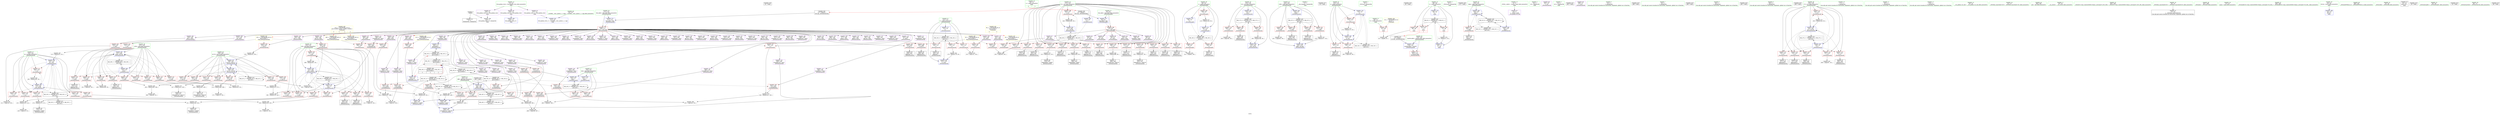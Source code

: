 digraph "SVFG" {
	label="SVFG";

	Node0x562873ba37f0 [shape=record,color=grey,label="{NodeID: 0\nNullPtr}"];
	Node0x562873ba37f0 -> Node0x562873bba6e0[style=solid];
	Node0x562873ba37f0 -> Node0x562873be0190[style=solid];
	Node0x562873c244a0 [shape=record,color=black,label="{NodeID: 526\n91 = PHI()\n}"];
	Node0x562873be51f0 [shape=record,color=grey,label="{NodeID: 360\n376 = Binary(374, 375, )\n}"];
	Node0x562873be51f0 -> Node0x562873be4ef0[style=solid];
	Node0x562873be0910 [shape=record,color=blue,label="{NodeID: 277\n121\<--53\ni\<--\n_ZN3Sol5solveEi\n}"];
	Node0x562873be0910 -> Node0x562873bfdf30[style=dashed];
	Node0x562873bd46f0 [shape=record,color=red,label="{NodeID: 194\n411\<--127\n\<--i21\n_ZN3Sol5solveEi\n}"];
	Node0x562873bd46f0 -> Node0x562873bd3720[style=solid];
	Node0x562873bd21e0 [shape=record,color=purple,label="{NodeID: 111\n237\<--149\narrayidx39\<--this1\n_ZN3Sol5solveEi\n}"];
	Node0x562873bb90f0 [shape=record,color=green,label="{NodeID: 28\n84\<--85\ni\<--i_field_insensitive\n_ZN3Sol4readEv\n}"];
	Node0x562873bb90f0 -> Node0x562873bd8f20[style=solid];
	Node0x562873bb90f0 -> Node0x562873bd8ff0[style=solid];
	Node0x562873bb90f0 -> Node0x562873bd90c0[style=solid];
	Node0x562873bb90f0 -> Node0x562873be05d0[style=solid];
	Node0x562873bb90f0 -> Node0x562873be06a0[style=solid];
	Node0x562873bdaa30 [shape=record,color=grey,label="{NodeID: 388\n203 = cmp(200, 202, )\n}"];
	Node0x562873be1fd0 [shape=record,color=blue,label="{NodeID: 305\n143\<--473\nmin\<--\n_ZN3Sol5solveEi\n}"];
	Node0x562873be1fd0 -> Node0x562873bfc730[style=dashed];
	Node0x562873bd5db0 [shape=record,color=red,label="{NodeID: 222\n391\<--137\n\<--j106\n_ZN3Sol5solveEi\n}"];
	Node0x562873bd5db0 -> Node0x562873bd34b0[style=solid];
	Node0x562873bd7860 [shape=record,color=purple,label="{NodeID: 139\n359\<--149\nM114\<--this1\n_ZN3Sol5solveEi\n}"];
	Node0x562873bd7860 -> Node0x562873bdf870[style=solid];
	Node0x562873bd26f0 [shape=record,color=black,label="{NodeID: 56\n190\<--189\nidxprom16\<--\n_ZN3Sol5solveEi\n}"];
	Node0x562873bfc230 [shape=record,color=black,label="{NodeID: 416\nMR_10V_7 = PHI(MR_10V_17, MR_10V_5, )\npts\{510005 \}\n|{|<s3>5}}"];
	Node0x562873bfc230 -> Node0x562873bdfd50[style=dashed];
	Node0x562873bfc230 -> Node0x562873bdfef0[style=dashed];
	Node0x562873bfc230 -> Node0x562873c02a30[style=dashed];
	Node0x562873bfc230:s3 -> Node0x562873c05c30[style=dashed,color=blue];
	Node0x562873bdf2c0 [shape=record,color=red,label="{NodeID: 250\n266\<--265\n\<--I56\n_ZN3Sol5solveEi\n}"];
	Node0x562873bdf2c0 -> Node0x562873be54f0[style=solid];
	Node0x562873bd8f20 [shape=record,color=red,label="{NodeID: 167\n98\<--84\n\<--i\n_ZN3Sol4readEv\n}"];
	Node0x562873bd8f20 -> Node0x562873bdbc30[style=solid];
	Node0x562873bd3b30 [shape=record,color=black,label="{NodeID: 84\n459\<--458\nidxprom174\<--\n_ZN3Sol5solveEi\n}"];
	Node0x562873ba1d40 [shape=record,color=green,label="{NodeID: 1\n7\<--1\n__dso_handle\<--dummyObj\nGlob }"];
	Node0x562873c245a0 [shape=record,color=black,label="{NodeID: 527\n93 = PHI()\n}"];
	Node0x562873be5370 [shape=record,color=grey,label="{NodeID: 361\n179 = Binary(178, 58, )\n}"];
	Node0x562873be5370 -> Node0x562873be0c50[style=solid];
	Node0x562873be09e0 [shape=record,color=blue,label="{NodeID: 278\n123\<--53\nj\<--\n_ZN3Sol5solveEi\n}"];
	Node0x562873be09e0 -> Node0x562873bd9670[style=dashed];
	Node0x562873be09e0 -> Node0x562873bd9740[style=dashed];
	Node0x562873be09e0 -> Node0x562873bd9810[style=dashed];
	Node0x562873be09e0 -> Node0x562873be0b80[style=dashed];
	Node0x562873be09e0 -> Node0x562873bfe430[style=dashed];
	Node0x562873bd47c0 [shape=record,color=red,label="{NodeID: 195\n421\<--127\n\<--i21\n_ZN3Sol5solveEi\n}"];
	Node0x562873bd47c0 -> Node0x562873be66f0[style=solid];
	Node0x562873bd22b0 [shape=record,color=purple,label="{NodeID: 112\n240\<--149\narrayidx41\<--this1\n_ZN3Sol5solveEi\n}"];
	Node0x562873bd22b0 -> Node0x562873bdef80[style=solid];
	Node0x562873bb91c0 [shape=record,color=green,label="{NodeID: 29\n117\<--118\nthis.addr\<--this.addr_field_insensitive\n_ZN3Sol5solveEi\n}"];
	Node0x562873bb91c0 -> Node0x562873bd9260[style=solid];
	Node0x562873bb91c0 -> Node0x562873be0770[style=solid];
	Node0x562873bdabb0 [shape=record,color=grey,label="{NodeID: 389\n185 = cmp(184, 161, )\n}"];
	Node0x562873be20a0 [shape=record,color=blue,label="{NodeID: 306\n145\<--478\ni166\<--inc186\n_ZN3Sol5solveEi\n}"];
	Node0x562873be20a0 -> Node0x562873bfd440[style=dashed];
	Node0x562873bd5e80 [shape=record,color=red,label="{NodeID: 223\n402\<--137\n\<--j106\n_ZN3Sol5solveEi\n}"];
	Node0x562873bd5e80 -> Node0x562873be57f0[style=solid];
	Node0x562873bd7930 [shape=record,color=purple,label="{NodeID: 140\n377\<--149\nvalue\<--this1\n_ZN3Sol5solveEi\n}"];
	Node0x562873bd2780 [shape=record,color=black,label="{NodeID: 57\n236\<--235\nidxprom38\<--\n_ZN3Sol5solveEi\n}"];
	Node0x562873bfc730 [shape=record,color=black,label="{NodeID: 417\nMR_45V_3 = PHI(MR_45V_5, MR_45V_2, )\npts\{144 \}\n}"];
	Node0x562873bfc730 -> Node0x562873bde760[style=dashed];
	Node0x562873bfc730 -> Node0x562873bde830[style=dashed];
	Node0x562873bfc730 -> Node0x562873be1fd0[style=dashed];
	Node0x562873bfc730 -> Node0x562873bfc730[style=dashed];
	Node0x562873bdf390 [shape=record,color=red,label="{NodeID: 251\n307\<--306\n\<--arrayidx79\n_ZN3Sol5solveEi\n}"];
	Node0x562873bdf390 -> Node0x562873bda5b0[style=solid];
	Node0x562873bd8ff0 [shape=record,color=red,label="{NodeID: 168\n104\<--84\n\<--i\n_ZN3Sol4readEv\n}"];
	Node0x562873bd8ff0 -> Node0x562873bba980[style=solid];
	Node0x562873bd3c00 [shape=record,color=black,label="{NodeID: 85\n468\<--467\nidxprom180\<--\n_ZN3Sol5solveEi\n}"];
	Node0x562873bb76c0 [shape=record,color=green,label="{NodeID: 2\n8\<--1\n_ZSt3cin\<--dummyObj\nGlob }"];
	Node0x562873c246a0 [shape=record,color=black,label="{NodeID: 528\n95 = PHI()\n}"];
	Node0x562873c05730 [shape=record,color=black,label="{NodeID: 445\nMR_6V_3 = PHI(MR_6V_4, MR_6V_2, )\npts\{49 \}\n}"];
	Node0x562873c05730 -> Node0x562873bd8be0[style=dashed];
	Node0x562873c05730 -> Node0x562873bd8cb0[style=dashed];
	Node0x562873c05730 -> Node0x562873bd8d80[style=dashed];
	Node0x562873c05730 -> Node0x562873be0430[style=dashed];
	Node0x562873be54f0 [shape=record,color=grey,label="{NodeID: 362\n267 = Binary(264, 266, )\n}"];
	Node0x562873be54f0 -> Node0x562873be12d0[style=solid];
	Node0x562873be0ab0 [shape=record,color=blue,label="{NodeID: 279\n169\<--171\narrayidx6\<--\n_ZN3Sol5solveEi\n}"];
	Node0x562873be0ab0 -> Node0x562873c01630[style=dashed];
	Node0x562873bd4890 [shape=record,color=red,label="{NodeID: 196\n443\<--127\n\<--i21\n_ZN3Sol5solveEi\n}"];
	Node0x562873bd4890 -> Node0x562873be5f70[style=solid];
	Node0x562873bd2380 [shape=record,color=purple,label="{NodeID: 113\n242\<--149\nI\<--this1\n_ZN3Sol5solveEi\n}"];
	Node0x562873bd2380 -> Node0x562873bdf050[style=solid];
	Node0x562873bb9290 [shape=record,color=green,label="{NodeID: 30\n119\<--120\ncaseNo.addr\<--caseNo.addr_field_insensitive\n_ZN3Sol5solveEi\n}"];
	Node0x562873bb9290 -> Node0x562873bd9330[style=solid];
	Node0x562873bb9290 -> Node0x562873be0840[style=solid];
	Node0x562873bdad30 [shape=record,color=grey,label="{NodeID: 390\n463 = cmp(461, 462, )\n}"];
	Node0x562873bd5f50 [shape=record,color=red,label="{NodeID: 224\n414\<--137\n\<--j106\n_ZN3Sol5solveEi\n}"];
	Node0x562873bd5f50 -> Node0x562873bd37f0[style=solid];
	Node0x562873bd7a00 [shape=record,color=purple,label="{NodeID: 141\n380\<--149\narrayidx126\<--this1\n_ZN3Sol5solveEi\n}"];
	Node0x562873bd7a00 -> Node0x562873bdf940[style=solid];
	Node0x562873bd2810 [shape=record,color=black,label="{NodeID: 58\n239\<--238\nidxprom40\<--\n_ZN3Sol5solveEi\n}"];
	Node0x562873bfd440 [shape=record,color=black,label="{NodeID: 418\nMR_47V_3 = PHI(MR_47V_4, MR_47V_2, )\npts\{146 \}\n}"];
	Node0x562873bfd440 -> Node0x562873bde900[style=dashed];
	Node0x562873bfd440 -> Node0x562873bde9d0[style=dashed];
	Node0x562873bfd440 -> Node0x562873bdeaa0[style=dashed];
	Node0x562873bfd440 -> Node0x562873bdeb70[style=dashed];
	Node0x562873bfd440 -> Node0x562873be20a0[style=dashed];
	Node0x562873bdf460 [shape=record,color=red,label="{NodeID: 252\n309\<--308\n\<--D\n_ZN3Sol5solveEi\n}"];
	Node0x562873bdf460 -> Node0x562873bda5b0[style=solid];
	Node0x562873bd90c0 [shape=record,color=red,label="{NodeID: 169\n109\<--84\n\<--i\n_ZN3Sol4readEv\n}"];
	Node0x562873bd90c0 -> Node0x562873be6b70[style=solid];
	Node0x562873bd3cd0 [shape=record,color=black,label="{NodeID: 86\n471\<--470\nidxprom182\<--\n_ZN3Sol5solveEi\n}"];
	Node0x562873ba36d0 [shape=record,color=green,label="{NodeID: 3\n9\<--1\n_ZSt4cout\<--dummyObj\nGlob }"];
	Node0x562873c24770 [shape=record,color=black,label="{NodeID: 529\n107 = PHI()\n}"];
	Node0x562873c05c30 [shape=record,color=black,label="{NodeID: 446\nMR_10V_2 = PHI(MR_10V_3, MR_10V_1, )\npts\{510005 \}\n|{<s0>5|<s1>5|<s2>5}}"];
	Node0x562873c05c30:s0 -> Node0x562873be0df0[style=dashed,color=red];
	Node0x562873c05c30:s1 -> Node0x562873bfc230[style=dashed,color=red];
	Node0x562873c05c30:s2 -> Node0x562873c01630[style=dashed,color=red];
	Node0x562873be5670 [shape=record,color=grey,label="{NodeID: 363\n439 = Binary(438, 58, )\n}"];
	Node0x562873be5670 -> Node0x562873be1c90[style=solid];
	Node0x562873be0b80 [shape=record,color=blue,label="{NodeID: 280\n123\<--174\nj\<--inc\n_ZN3Sol5solveEi\n}"];
	Node0x562873be0b80 -> Node0x562873bd9670[style=dashed];
	Node0x562873be0b80 -> Node0x562873bd9740[style=dashed];
	Node0x562873be0b80 -> Node0x562873bd9810[style=dashed];
	Node0x562873be0b80 -> Node0x562873be0b80[style=dashed];
	Node0x562873be0b80 -> Node0x562873bfe430[style=dashed];
	Node0x562873bd4960 [shape=record,color=red,label="{NodeID: 197\n292\<--129\n\<--okay\n_ZN3Sol5solveEi\n}"];
	Node0x562873bd4960 -> Node0x562873bd2c00[style=solid];
	Node0x562873bd2450 [shape=record,color=purple,label="{NodeID: 114\n245\<--149\ndp43\<--this1\n_ZN3Sol5solveEi\n}"];
	Node0x562873bb9360 [shape=record,color=green,label="{NodeID: 31\n121\<--122\ni\<--i_field_insensitive\n_ZN3Sol5solveEi\n}"];
	Node0x562873bb9360 -> Node0x562873bd9400[style=solid];
	Node0x562873bb9360 -> Node0x562873bd94d0[style=solid];
	Node0x562873bb9360 -> Node0x562873bd95a0[style=solid];
	Node0x562873bb9360 -> Node0x562873be0910[style=solid];
	Node0x562873bb9360 -> Node0x562873be0c50[style=solid];
	Node0x562873bdaeb0 [shape=record,color=grey,label="{NodeID: 391\n221 = cmp(218, 220, )\n}"];
	Node0x562873bd6020 [shape=record,color=red,label="{NodeID: 225\n425\<--137\n\<--j106\n_ZN3Sol5solveEi\n}"];
	Node0x562873bd6020 -> Node0x562873be6870[style=solid];
	Node0x562873bd7ad0 [shape=record,color=purple,label="{NodeID: 142\n387\<--149\ndp128\<--this1\n_ZN3Sol5solveEi\n}"];
	Node0x562873bd28a0 [shape=record,color=black,label="{NodeID: 59\n247\<--246\nidxprom44\<--\n_ZN3Sol5solveEi\n}"];
	Node0x562873bdf530 [shape=record,color=red,label="{NodeID: 253\n319\<--318\n\<--arrayidx86\n_ZN3Sol5solveEi\n}"];
	Node0x562873bdf530 -> Node0x562873beb700[style=solid];
	Node0x562873bd9190 [shape=record,color=red,label="{NodeID: 170\n100\<--99\n\<--N5\n_ZN3Sol4readEv\n}"];
	Node0x562873bd9190 -> Node0x562873bdbc30[style=solid];
	Node0x562873bd3da0 [shape=record,color=purple,label="{NodeID: 87\n25\<--4\n\<--_ZStL8__ioinit\n__cxx_global_var_init\n}"];
	Node0x562873ba3760 [shape=record,color=green,label="{NodeID: 4\n10\<--1\n.str\<--dummyObj\nGlob }"];
	Node0x562873c24840 [shape=record,color=black,label="{NodeID: 530\n383 = PHI()\n}"];
	Node0x562873c24840 -> Node0x562873be1a20[style=solid];
	Node0x562873be57f0 [shape=record,color=grey,label="{NodeID: 364\n404 = Binary(402, 403, )\n}"];
	Node0x562873be57f0 -> Node0x562873bd3650[style=solid];
	Node0x562873be0c50 [shape=record,color=blue,label="{NodeID: 281\n121\<--179\ni\<--inc8\n_ZN3Sol5solveEi\n}"];
	Node0x562873be0c50 -> Node0x562873bfdf30[style=dashed];
	Node0x562873bd4a30 [shape=record,color=red,label="{NodeID: 198\n210\<--131\n\<--j26\n_ZN3Sol5solveEi\n}"];
	Node0x562873bd4a30 -> Node0x562873beb880[style=solid];
	Node0x562873bd2520 [shape=record,color=purple,label="{NodeID: 115\n248\<--149\narrayidx45\<--this1\n_ZN3Sol5solveEi\n}"];
	Node0x562873bb9840 [shape=record,color=green,label="{NodeID: 32\n123\<--124\nj\<--j_field_insensitive\n_ZN3Sol5solveEi\n}"];
	Node0x562873bb9840 -> Node0x562873bd9670[style=solid];
	Node0x562873bb9840 -> Node0x562873bd9740[style=solid];
	Node0x562873bb9840 -> Node0x562873bd9810[style=solid];
	Node0x562873bb9840 -> Node0x562873be09e0[style=solid];
	Node0x562873bb9840 -> Node0x562873be0b80[style=solid];
	Node0x562873bdb030 [shape=record,color=grey,label="{NodeID: 392\n451 = cmp(450, 161, )\n}"];
	Node0x562873bd60f0 [shape=record,color=red,label="{NodeID: 226\n438\<--137\n\<--j106\n_ZN3Sol5solveEi\n}"];
	Node0x562873bd60f0 -> Node0x562873be5670[style=solid];
	Node0x562873bd7ba0 [shape=record,color=purple,label="{NodeID: 143\n390\<--149\narrayidx130\<--this1\n_ZN3Sol5solveEi\n}"];
	Node0x562873bd2930 [shape=record,color=black,label="{NodeID: 60\n252\<--251\nidxprom47\<--add46\n_ZN3Sol5solveEi\n}"];
	Node0x562873bdf600 [shape=record,color=red,label="{NodeID: 254\n329\<--328\n\<--arrayidx93\n_ZN3Sol5solveEi\n}"];
	Node0x562873bdf600 -> Node0x562873be72f0[style=solid];
	Node0x562873bd9260 [shape=record,color=red,label="{NodeID: 171\n149\<--117\nthis1\<--this.addr\n_ZN3Sol5solveEi\n}"];
	Node0x562873bd9260 -> Node0x562873bd18f0[style=solid];
	Node0x562873bd9260 -> Node0x562873bd19c0[style=solid];
	Node0x562873bd9260 -> Node0x562873bd1a90[style=solid];
	Node0x562873bd9260 -> Node0x562873bd1b60[style=solid];
	Node0x562873bd9260 -> Node0x562873bd1c30[style=solid];
	Node0x562873bd9260 -> Node0x562873bd1d00[style=solid];
	Node0x562873bd9260 -> Node0x562873bd1dd0[style=solid];
	Node0x562873bd9260 -> Node0x562873bd1ea0[style=solid];
	Node0x562873bd9260 -> Node0x562873bd1f70[style=solid];
	Node0x562873bd9260 -> Node0x562873bd2040[style=solid];
	Node0x562873bd9260 -> Node0x562873bd2110[style=solid];
	Node0x562873bd9260 -> Node0x562873bd21e0[style=solid];
	Node0x562873bd9260 -> Node0x562873bd22b0[style=solid];
	Node0x562873bd9260 -> Node0x562873bd2380[style=solid];
	Node0x562873bd9260 -> Node0x562873bd2450[style=solid];
	Node0x562873bd9260 -> Node0x562873bd2520[style=solid];
	Node0x562873bd9260 -> Node0x562873bd65b0[style=solid];
	Node0x562873bd9260 -> Node0x562873bd6680[style=solid];
	Node0x562873bd9260 -> Node0x562873bd6750[style=solid];
	Node0x562873bd9260 -> Node0x562873bd6820[style=solid];
	Node0x562873bd9260 -> Node0x562873bd68f0[style=solid];
	Node0x562873bd9260 -> Node0x562873bd69c0[style=solid];
	Node0x562873bd9260 -> Node0x562873bd6a90[style=solid];
	Node0x562873bd9260 -> Node0x562873bd6b60[style=solid];
	Node0x562873bd9260 -> Node0x562873bd6c30[style=solid];
	Node0x562873bd9260 -> Node0x562873bd6d00[style=solid];
	Node0x562873bd9260 -> Node0x562873bd6dd0[style=solid];
	Node0x562873bd9260 -> Node0x562873bd6ea0[style=solid];
	Node0x562873bd9260 -> Node0x562873bd6f70[style=solid];
	Node0x562873bd9260 -> Node0x562873bd7040[style=solid];
	Node0x562873bd9260 -> Node0x562873bd7110[style=solid];
	Node0x562873bd9260 -> Node0x562873bd71e0[style=solid];
	Node0x562873bd9260 -> Node0x562873bd72b0[style=solid];
	Node0x562873bd9260 -> Node0x562873bd7380[style=solid];
	Node0x562873bd9260 -> Node0x562873bd7450[style=solid];
	Node0x562873bd9260 -> Node0x562873bd7520[style=solid];
	Node0x562873bd9260 -> Node0x562873bd75f0[style=solid];
	Node0x562873bd9260 -> Node0x562873bd76c0[style=solid];
	Node0x562873bd9260 -> Node0x562873bd7790[style=solid];
	Node0x562873bd9260 -> Node0x562873bd7860[style=solid];
	Node0x562873bd9260 -> Node0x562873bd7930[style=solid];
	Node0x562873bd9260 -> Node0x562873bd7a00[style=solid];
	Node0x562873bd9260 -> Node0x562873bd7ad0[style=solid];
	Node0x562873bd9260 -> Node0x562873bd7ba0[style=solid];
	Node0x562873bd9260 -> Node0x562873bd7c70[style=solid];
	Node0x562873bd9260 -> Node0x562873bd7d40[style=solid];
	Node0x562873bd9260 -> Node0x562873bd7e10[style=solid];
	Node0x562873bd9260 -> Node0x562873bd7ee0[style=solid];
	Node0x562873bd9260 -> Node0x562873bd7fb0[style=solid];
	Node0x562873bd9260 -> Node0x562873bd8080[style=solid];
	Node0x562873bd9260 -> Node0x562873bd8150[style=solid];
	Node0x562873bd9260 -> Node0x562873bd8220[style=solid];
	Node0x562873bd9260 -> Node0x562873bd82f0[style=solid];
	Node0x562873bd9260 -> Node0x562873bd83c0[style=solid];
	Node0x562873bd9260 -> Node0x562873bd8490[style=solid];
	Node0x562873bd9260 -> Node0x562873bd8560[style=solid];
	Node0x562873bd9260 -> Node0x562873bd8630[style=solid];
	Node0x562873bd9260 -> Node0x562873bd8700[style=solid];
	Node0x562873bd9260 -> Node0x562873bd87d0[style=solid];
	Node0x562873bd9260 -> Node0x562873bd88a0[style=solid];
	Node0x562873bd9260 -> Node0x562873bd8970[style=solid];
	Node0x562873bd9260 -> Node0x562873bd8a40[style=solid];
	Node0x562873bd3e70 [shape=record,color=purple,label="{NodeID: 88\n481\<--10\n\<--.str\n_ZN3Sol5solveEi\n}"];
	Node0x562873ba3880 [shape=record,color=green,label="{NodeID: 5\n12\<--1\n.str.1\<--dummyObj\nGlob }"];
	Node0x562873c249a0 [shape=record,color=black,label="{NodeID: 531\n482 = PHI()\n}"];
	Node0x562873c06630 [shape=record,color=black,label="{NodeID: 448\nMR_16V_3 = PHI(MR_16V_4, MR_16V_2, )\npts\{85 \}\n}"];
	Node0x562873c06630 -> Node0x562873bd8f20[style=dashed];
	Node0x562873c06630 -> Node0x562873bd8ff0[style=dashed];
	Node0x562873c06630 -> Node0x562873bd90c0[style=dashed];
	Node0x562873c06630 -> Node0x562873be06a0[style=dashed];
	Node0x562873be5970 [shape=record,color=grey,label="{NodeID: 365\n399 = Binary(398, 58, )\n}"];
	Node0x562873be5970 -> Node0x562873bd3580[style=solid];
	Node0x562873be0d20 [shape=record,color=blue,label="{NodeID: 282\n125\<--53\ni10\<--\n_ZN3Sol5solveEi\n}"];
	Node0x562873be0d20 -> Node0x562873c07030[style=dashed];
	Node0x562873bd4b00 [shape=record,color=red,label="{NodeID: 199\n223\<--131\n\<--j26\n_ZN3Sol5solveEi\n}"];
	Node0x562873bd4b00 -> Node0x562873be5af0[style=solid];
	Node0x562873bd65b0 [shape=record,color=purple,label="{NodeID: 116\n253\<--149\narrayidx48\<--this1\n_ZN3Sol5solveEi\n}"];
	Node0x562873bd65b0 -> Node0x562873bdf120[style=solid];
	Node0x562873bb9910 [shape=record,color=green,label="{NodeID: 33\n125\<--126\ni10\<--i10_field_insensitive\n_ZN3Sol5solveEi\n}"];
	Node0x562873bb9910 -> Node0x562873bd98e0[style=solid];
	Node0x562873bb9910 -> Node0x562873bd99b0[style=solid];
	Node0x562873bb9910 -> Node0x562873bd9a80[style=solid];
	Node0x562873bb9910 -> Node0x562873be0d20[style=solid];
	Node0x562873bb9910 -> Node0x562873be0ec0[style=solid];
	Node0x562873bdb1b0 [shape=record,color=grey,label="{NodeID: 393\n226 = cmp(225, 53, )\n}"];
	Node0x562873bd61c0 [shape=record,color=red,label="{NodeID: 227\n358\<--139\n\<--m110\n_ZN3Sol5solveEi\n}"];
	Node0x562873bd61c0 -> Node0x562873bdc230[style=solid];
	Node0x562873bd7c70 [shape=record,color=purple,label="{NodeID: 144\n393\<--149\narrayidx132\<--this1\n_ZN3Sol5solveEi\n}"];
	Node0x562873bd7c70 -> Node0x562873bdfa10[style=solid];
	Node0x562873bd29c0 [shape=record,color=black,label="{NodeID: 61\n259\<--258\nidxprom52\<--\n_ZN3Sol5solveEi\n}"];
	Node0x562873bfdf30 [shape=record,color=black,label="{NodeID: 421\nMR_23V_3 = PHI(MR_23V_4, MR_23V_2, )\npts\{122 \}\n}"];
	Node0x562873bfdf30 -> Node0x562873bd9400[style=dashed];
	Node0x562873bfdf30 -> Node0x562873bd94d0[style=dashed];
	Node0x562873bfdf30 -> Node0x562873bd95a0[style=dashed];
	Node0x562873bfdf30 -> Node0x562873be0c50[style=dashed];
	Node0x562873bdf6d0 [shape=record,color=red,label="{NodeID: 255\n331\<--330\n\<--D94\n_ZN3Sol5solveEi\n}"];
	Node0x562873bdf6d0 -> Node0x562873be72f0[style=solid];
	Node0x562873bd9330 [shape=record,color=red,label="{NodeID: 172\n485\<--119\n\<--caseNo.addr\n_ZN3Sol5solveEi\n}"];
	Node0x562873bd3f40 [shape=record,color=purple,label="{NodeID: 89\n489\<--12\n\<--.str.1\n_ZN3Sol5solveEi\n}"];
	Node0x562873ba3910 [shape=record,color=green,label="{NodeID: 6\n15\<--1\n\<--dummyObj\nCan only get source location for instruction, argument, global var or function.}"];
	Node0x562873c24aa0 [shape=record,color=black,label="{NodeID: 532\n486 = PHI()\n}"];
	Node0x562873be5af0 [shape=record,color=grey,label="{NodeID: 366\n225 = Binary(223, 224, )\n}"];
	Node0x562873be5af0 -> Node0x562873bdb1b0[style=solid];
	Node0x562873be0df0 [shape=record,color=blue,label="{NodeID: 283\n191\<--53\narrayidx17\<--\n_ZN3Sol5solveEi\n}"];
	Node0x562873be0df0 -> Node0x562873be0df0[style=dashed];
	Node0x562873be0df0 -> Node0x562873bfc230[style=dashed];
	Node0x562873bd4bd0 [shape=record,color=red,label="{NodeID: 200\n228\<--131\n\<--j26\n_ZN3Sol5solveEi\n}"];
	Node0x562873bd4bd0 -> Node0x562873be5df0[style=solid];
	Node0x562873bd6680 [shape=record,color=purple,label="{NodeID: 117\n257\<--149\ndp51\<--this1\n_ZN3Sol5solveEi\n}"];
	Node0x562873bb99e0 [shape=record,color=green,label="{NodeID: 34\n127\<--128\ni21\<--i21_field_insensitive\n_ZN3Sol5solveEi\n}"];
	Node0x562873bb99e0 -> Node0x562873bd9b50[style=solid];
	Node0x562873bb99e0 -> Node0x562873bd9c20[style=solid];
	Node0x562873bb99e0 -> Node0x562873bd9cf0[style=solid];
	Node0x562873bb99e0 -> Node0x562873bd9dc0[style=solid];
	Node0x562873bb99e0 -> Node0x562873bd9e90[style=solid];
	Node0x562873bb99e0 -> Node0x562873bd9f60[style=solid];
	Node0x562873bb99e0 -> Node0x562873bda030[style=solid];
	Node0x562873bb99e0 -> Node0x562873bda100[style=solid];
	Node0x562873bb99e0 -> Node0x562873bda1d0[style=solid];
	Node0x562873bb99e0 -> Node0x562873bda2a0[style=solid];
	Node0x562873bb99e0 -> Node0x562873bd4550[style=solid];
	Node0x562873bb99e0 -> Node0x562873bd4620[style=solid];
	Node0x562873bb99e0 -> Node0x562873bd46f0[style=solid];
	Node0x562873bb99e0 -> Node0x562873bd47c0[style=solid];
	Node0x562873bb99e0 -> Node0x562873bd4890[style=solid];
	Node0x562873bb99e0 -> Node0x562873be0f90[style=solid];
	Node0x562873bb99e0 -> Node0x562873be1d60[style=solid];
	Node0x562873bdb330 [shape=record,color=grey,label="{NodeID: 394\n231 = cmp(230, 161, )\n}"];
	Node0x562873bd6290 [shape=record,color=red,label="{NodeID: 228\n364\<--139\n\<--m110\n_ZN3Sol5solveEi\n}"];
	Node0x562873bd6290 -> Node0x562873be7470[style=solid];
	Node0x562873bd7d40 [shape=record,color=purple,label="{NodeID: 145\n397\<--149\ndp134\<--this1\n_ZN3Sol5solveEi\n}"];
	Node0x562873bd2a50 [shape=record,color=black,label="{NodeID: 62\n262\<--261\nidxprom54\<--\n_ZN3Sol5solveEi\n}"];
	Node0x562873bfe430 [shape=record,color=black,label="{NodeID: 422\nMR_25V_2 = PHI(MR_25V_4, MR_25V_1, )\npts\{124 \}\n}"];
	Node0x562873bfe430 -> Node0x562873be09e0[style=dashed];
	Node0x562873bdf7a0 [shape=record,color=red,label="{NodeID: 256\n354\<--353\n\<--M111\n_ZN3Sol5solveEi\n}"];
	Node0x562873bdf7a0 -> Node0x562873bda430[style=solid];
	Node0x562873bd9400 [shape=record,color=red,label="{NodeID: 173\n152\<--121\n\<--i\n_ZN3Sol5solveEi\n}"];
	Node0x562873bd9400 -> Node0x562873bdbdb0[style=solid];
	Node0x562873bd4010 [shape=record,color=purple,label="{NodeID: 90\n516\<--14\nllvm.global_ctors_0\<--llvm.global_ctors\nGlob }"];
	Node0x562873bd4010 -> Node0x562873bdffc0[style=solid];
	Node0x562873bb7440 [shape=record,color=green,label="{NodeID: 7\n53\<--1\n\<--dummyObj\nCan only get source location for instruction, argument, global var or function.}"];
	Node0x562873c24ba0 [shape=record,color=black,label="{NodeID: 533\n490 = PHI()\n}"];
	Node0x562873c07030 [shape=record,color=black,label="{NodeID: 450\nMR_27V_3 = PHI(MR_27V_4, MR_27V_2, )\npts\{126 \}\n}"];
	Node0x562873c07030 -> Node0x562873bd98e0[style=dashed];
	Node0x562873c07030 -> Node0x562873bd99b0[style=dashed];
	Node0x562873c07030 -> Node0x562873bd9a80[style=dashed];
	Node0x562873c07030 -> Node0x562873be0ec0[style=dashed];
	Node0x562873be5c70 [shape=record,color=grey,label="{NodeID: 367\n419 = Binary(417, 418, )\n}"];
	Node0x562873be5c70 -> Node0x562873be1af0[style=solid];
	Node0x562873be0ec0 [shape=record,color=blue,label="{NodeID: 284\n125\<--195\ni10\<--inc19\n_ZN3Sol5solveEi\n}"];
	Node0x562873be0ec0 -> Node0x562873c07030[style=dashed];
	Node0x562873bd4ca0 [shape=record,color=red,label="{NodeID: 201\n238\<--131\n\<--j26\n_ZN3Sol5solveEi\n}"];
	Node0x562873bd4ca0 -> Node0x562873bd2810[style=solid];
	Node0x562873bd6750 [shape=record,color=purple,label="{NodeID: 118\n260\<--149\narrayidx53\<--this1\n_ZN3Sol5solveEi\n}"];
	Node0x562873bb9ab0 [shape=record,color=green,label="{NodeID: 35\n129\<--130\nokay\<--okay_field_insensitive\n_ZN3Sol5solveEi\n}"];
	Node0x562873bb9ab0 -> Node0x562873bd4960[style=solid];
	Node0x562873bb9ab0 -> Node0x562873be1060[style=solid];
	Node0x562873bb9ab0 -> Node0x562873be13a0[style=solid];
	Node0x562873bdb4b0 [shape=record,color=grey,label="{NodeID: 395\n408 = cmp(396, 407, )\n}"];
	Node0x562873bd6360 [shape=record,color=red,label="{NodeID: 229\n369\<--139\n\<--m110\n_ZN3Sol5solveEi\n}"];
	Node0x562873bd6360 -> Node0x562873be7170[style=solid];
	Node0x562873bd7e10 [shape=record,color=purple,label="{NodeID: 146\n401\<--149\narrayidx137\<--this1\n_ZN3Sol5solveEi\n}"];
	Node0x562873bd2ae0 [shape=record,color=black,label="{NodeID: 63\n270\<--269\nidxprom59\<--\n_ZN3Sol5solveEi\n}"];
	Node0x562873bdf870 [shape=record,color=red,label="{NodeID: 257\n360\<--359\n\<--M114\n_ZN3Sol5solveEi\n}"];
	Node0x562873bdf870 -> Node0x562873bdc230[style=solid];
	Node0x562873bd94d0 [shape=record,color=red,label="{NodeID: 174\n164\<--121\n\<--i\n_ZN3Sol5solveEi\n}"];
	Node0x562873bd94d0 -> Node0x562873bd25d0[style=solid];
	Node0x562873bd40e0 [shape=record,color=purple,label="{NodeID: 91\n517\<--14\nllvm.global_ctors_1\<--llvm.global_ctors\nGlob }"];
	Node0x562873bd40e0 -> Node0x562873be0090[style=solid];
	Node0x562873bb74d0 [shape=record,color=green,label="{NodeID: 8\n58\<--1\n\<--dummyObj\nCan only get source location for instruction, argument, global var or function.}"];
	Node0x562873c24ca0 [shape=record,color=black,label="{NodeID: 534\n492 = PHI()\n}"];
	Node0x562873be5df0 [shape=record,color=grey,label="{NodeID: 368\n230 = Binary(228, 229, )\n}"];
	Node0x562873be5df0 -> Node0x562873bdb330[style=solid];
	Node0x562873be0f90 [shape=record,color=blue,label="{NodeID: 285\n127\<--53\ni21\<--\n_ZN3Sol5solveEi\n}"];
	Node0x562873be0f90 -> Node0x562873bf9a30[style=dashed];
	Node0x562873bd4d70 [shape=record,color=red,label="{NodeID: 202\n249\<--131\n\<--j26\n_ZN3Sol5solveEi\n}"];
	Node0x562873bd4d70 -> Node0x562873be6e70[style=solid];
	Node0x562873bd6820 [shape=record,color=purple,label="{NodeID: 119\n263\<--149\narrayidx55\<--this1\n_ZN3Sol5solveEi\n}"];
	Node0x562873bd6820 -> Node0x562873bdf1f0[style=solid];
	Node0x562873bb9b80 [shape=record,color=green,label="{NodeID: 36\n131\<--132\nj26\<--j26_field_insensitive\n_ZN3Sol5solveEi\n}"];
	Node0x562873bb9b80 -> Node0x562873bd4a30[style=solid];
	Node0x562873bb9b80 -> Node0x562873bd4b00[style=solid];
	Node0x562873bb9b80 -> Node0x562873bd4bd0[style=solid];
	Node0x562873bb9b80 -> Node0x562873bd4ca0[style=solid];
	Node0x562873bb9b80 -> Node0x562873bd4d70[style=solid];
	Node0x562873bb9b80 -> Node0x562873bd4e40[style=solid];
	Node0x562873bb9b80 -> Node0x562873bd4f10[style=solid];
	Node0x562873bb9b80 -> Node0x562873bd4fe0[style=solid];
	Node0x562873bb9b80 -> Node0x562873be1130[style=solid];
	Node0x562873bb9b80 -> Node0x562873be1540[style=solid];
	Node0x562873c0bd00 [shape=record,color=yellow,style=double,label="{NodeID: 479\n49V_1 = ENCHI(MR_49V_0)\npts\{510000 \}\nFun[_ZN3Sol5solveEi]}"];
	Node0x562873c0bd00 -> Node0x562873bdf460[style=dashed];
	Node0x562873c0bd00 -> Node0x562873bdf6d0[style=dashed];
	Node0x562873bdb630 [shape=record,color=grey,label="{NodeID: 396\n351 = cmp(350, 161, )\n}"];
	Node0x562873bd6430 [shape=record,color=red,label="{NodeID: 230\n375\<--139\n\<--m110\n_ZN3Sol5solveEi\n}"];
	Node0x562873bd6430 -> Node0x562873be51f0[style=solid];
	Node0x562873bd7ee0 [shape=record,color=purple,label="{NodeID: 147\n406\<--149\narrayidx140\<--this1\n_ZN3Sol5solveEi\n}"];
	Node0x562873bd7ee0 -> Node0x562873bdfae0[style=solid];
	Node0x562873bd2b70 [shape=record,color=black,label="{NodeID: 64\n275\<--274\nidxprom62\<--add61\n_ZN3Sol5solveEi\n}"];
	Node0x562873bdf940 [shape=record,color=red,label="{NodeID: 258\n381\<--380\n\<--arrayidx126\n_ZN3Sol5solveEi\n}"];
	Node0x562873bdf940 -> Node0x562873be4ef0[style=solid];
	Node0x562873bd95a0 [shape=record,color=red,label="{NodeID: 175\n178\<--121\n\<--i\n_ZN3Sol5solveEi\n}"];
	Node0x562873bd95a0 -> Node0x562873be5370[style=solid];
	Node0x562873bd41e0 [shape=record,color=purple,label="{NodeID: 92\n518\<--14\nllvm.global_ctors_2\<--llvm.global_ctors\nGlob }"];
	Node0x562873bd41e0 -> Node0x562873be0190[style=solid];
	Node0x562873bb8450 [shape=record,color=green,label="{NodeID: 9\n161\<--1\n\<--dummyObj\nCan only get source location for instruction, argument, global var or function.}"];
	Node0x562873c24ee0 [shape=record,color=black,label="{NodeID: 535\n493 = PHI()\n}"];
	Node0x562873be5f70 [shape=record,color=grey,label="{NodeID: 369\n444 = Binary(443, 58, )\n}"];
	Node0x562873be5f70 -> Node0x562873be1d60[style=solid];
	Node0x562873be1060 [shape=record,color=blue,label="{NodeID: 286\n129\<--207\nokay\<--\n_ZN3Sol5solveEi\n}"];
	Node0x562873be1060 -> Node0x562873bd4960[style=dashed];
	Node0x562873be1060 -> Node0x562873be1060[style=dashed];
	Node0x562873be1060 -> Node0x562873bf9f30[style=dashed];
	Node0x562873be1060 -> Node0x562873c03930[style=dashed];
	Node0x562873bd4e40 [shape=record,color=red,label="{NodeID: 203\n261\<--131\n\<--j26\n_ZN3Sol5solveEi\n}"];
	Node0x562873bd4e40 -> Node0x562873bd2a50[style=solid];
	Node0x562873bd68f0 [shape=record,color=purple,label="{NodeID: 120\n265\<--149\nI56\<--this1\n_ZN3Sol5solveEi\n}"];
	Node0x562873bd68f0 -> Node0x562873bdf2c0[style=solid];
	Node0x562873bb9c50 [shape=record,color=green,label="{NodeID: 37\n133\<--134\nm\<--m_field_insensitive\n_ZN3Sol5solveEi\n}"];
	Node0x562873bb9c50 -> Node0x562873bd50b0[style=solid];
	Node0x562873bb9c50 -> Node0x562873bd5180[style=solid];
	Node0x562873bb9c50 -> Node0x562873bd5250[style=solid];
	Node0x562873bb9c50 -> Node0x562873bd5320[style=solid];
	Node0x562873bb9c50 -> Node0x562873bd53f0[style=solid];
	Node0x562873bb9c50 -> Node0x562873bd54c0[style=solid];
	Node0x562873bb9c50 -> Node0x562873be1200[style=solid];
	Node0x562873bb9c50 -> Node0x562873be1470[style=solid];
	Node0x562873c0bde0 [shape=record,color=yellow,style=double,label="{NodeID: 480\n51V_1 = ENCHI(MR_51V_0)\npts\{510001 \}\nFun[_ZN3Sol5solveEi]}"];
	Node0x562873c0bde0 -> Node0x562873bdf050[style=dashed];
	Node0x562873c0bde0 -> Node0x562873bdf2c0[style=dashed];
	Node0x562873bdb7b0 [shape=record,color=grey,label="{NodeID: 397\n298 = cmp(297, 161, )\n}"];
	Node0x562873bde390 [shape=record,color=red,label="{NodeID: 231\n403\<--139\n\<--m110\n_ZN3Sol5solveEi\n}"];
	Node0x562873bde390 -> Node0x562873be57f0[style=solid];
	Node0x562873bd7fb0 [shape=record,color=purple,label="{NodeID: 148\n410\<--149\ndp143\<--this1\n_ZN3Sol5solveEi\n}"];
	Node0x562873bd2c00 [shape=record,color=black,label="{NodeID: 65\n293\<--292\ntobool\<--\n_ZN3Sol5solveEi\n}"];
	Node0x562873bdfa10 [shape=record,color=red,label="{NodeID: 259\n394\<--393\n\<--arrayidx132\n_ZN3Sol5solveEi\n}"];
	Node0x562873bdfa10 -> Node0x562873be48f0[style=solid];
	Node0x562873bd9670 [shape=record,color=red,label="{NodeID: 176\n159\<--123\n\<--j\n_ZN3Sol5solveEi\n}"];
	Node0x562873bd9670 -> Node0x562873bdc0b0[style=solid];
	Node0x562873bd42e0 [shape=record,color=purple,label="{NodeID: 93\n88\<--87\nD\<--this1\n_ZN3Sol4readEv\n}"];
	Node0x562873bb8520 [shape=record,color=green,label="{NodeID: 10\n171\<--1\n\<--dummyObj\nCan only get source location for instruction, argument, global var or function.}"];
	Node0x562873c24fb0 [shape=record,color=black,label="{NodeID: 536\n115 = PHI(50, )\n0th arg _ZN3Sol5solveEi }"];
	Node0x562873c24fb0 -> Node0x562873be0770[style=solid];
	Node0x562873be60f0 [shape=record,color=grey,label="{NodeID: 370\n434 = Binary(433, 58, )\n}"];
	Node0x562873be60f0 -> Node0x562873be1bc0[style=solid];
	Node0x562873be1130 [shape=record,color=blue,label="{NodeID: 287\n131\<--53\nj26\<--\n_ZN3Sol5solveEi\n}"];
	Node0x562873be1130 -> Node0x562873bd4a30[style=dashed];
	Node0x562873be1130 -> Node0x562873bd4b00[style=dashed];
	Node0x562873be1130 -> Node0x562873bd4bd0[style=dashed];
	Node0x562873be1130 -> Node0x562873bd4ca0[style=dashed];
	Node0x562873be1130 -> Node0x562873bd4d70[style=dashed];
	Node0x562873be1130 -> Node0x562873bd4e40[style=dashed];
	Node0x562873be1130 -> Node0x562873bd4f10[style=dashed];
	Node0x562873be1130 -> Node0x562873bd4fe0[style=dashed];
	Node0x562873be1130 -> Node0x562873be1130[style=dashed];
	Node0x562873be1130 -> Node0x562873be1540[style=dashed];
	Node0x562873be1130 -> Node0x562873bfa430[style=dashed];
	Node0x562873bd4f10 [shape=record,color=red,label="{NodeID: 204\n272\<--131\n\<--j26\n_ZN3Sol5solveEi\n}"];
	Node0x562873bd4f10 -> Node0x562873be5070[style=solid];
	Node0x562873bd69c0 [shape=record,color=purple,label="{NodeID: 121\n268\<--149\ndp58\<--this1\n_ZN3Sol5solveEi\n}"];
	Node0x562873bb9d20 [shape=record,color=green,label="{NodeID: 38\n135\<--136\nj71\<--j71_field_insensitive\n_ZN3Sol5solveEi\n}"];
	Node0x562873bb9d20 -> Node0x562873bd5590[style=solid];
	Node0x562873bb9d20 -> Node0x562873bd5660[style=solid];
	Node0x562873bb9d20 -> Node0x562873bd5730[style=solid];
	Node0x562873bb9d20 -> Node0x562873bd5800[style=solid];
	Node0x562873bb9d20 -> Node0x562873bd58d0[style=solid];
	Node0x562873bb9d20 -> Node0x562873bd59a0[style=solid];
	Node0x562873bb9d20 -> Node0x562873be1610[style=solid];
	Node0x562873bb9d20 -> Node0x562873be17b0[style=solid];
	Node0x562873c0bec0 [shape=record,color=yellow,style=double,label="{NodeID: 481\n53V_1 = ENCHI(MR_53V_0)\npts\{510002 \}\nFun[_ZN3Sol5solveEi]}"];
	Node0x562873c0bec0 -> Node0x562873bdede0[style=dashed];
	Node0x562873c0bec0 -> Node0x562873bdeeb0[style=dashed];
	Node0x562873c0bec0 -> Node0x562873bdf7a0[style=dashed];
	Node0x562873c0bec0 -> Node0x562873bdf870[style=dashed];
	Node0x562873bdb930 [shape=record,color=grey,label="{NodeID: 398\n62 = cmp(60, 61, )\n}"];
	Node0x562873bde420 [shape=record,color=red,label="{NodeID: 232\n426\<--139\n\<--m110\n_ZN3Sol5solveEi\n}"];
	Node0x562873bde420 -> Node0x562873be6870[style=solid];
	Node0x562873bd8080 [shape=record,color=purple,label="{NodeID: 149\n413\<--149\narrayidx145\<--this1\n_ZN3Sol5solveEi\n}"];
	Node0x562873bd2c90 [shape=record,color=black,label="{NodeID: 66\n302\<--301\nidxprom76\<--\n_ZN3Sol5solveEi\n}"];
	Node0x562873bdfae0 [shape=record,color=red,label="{NodeID: 260\n407\<--406\n\<--arrayidx140\n_ZN3Sol5solveEi\n}"];
	Node0x562873bdfae0 -> Node0x562873bdb4b0[style=solid];
	Node0x562873bd9740 [shape=record,color=red,label="{NodeID: 177\n167\<--123\n\<--j\n_ZN3Sol5solveEi\n}"];
	Node0x562873bd9740 -> Node0x562873bd2660[style=solid];
	Node0x562873bd43b0 [shape=record,color=purple,label="{NodeID: 94\n90\<--87\nI\<--this1\n_ZN3Sol4readEv\n}"];
	Node0x562873bb7ff0 [shape=record,color=green,label="{NodeID: 11\n207\<--1\n\<--dummyObj\nCan only get source location for instruction, argument, global var or function.}"];
	Node0x562873c25110 [shape=record,color=black,label="{NodeID: 537\n116 = PHI(67, )\n1st arg _ZN3Sol5solveEi }"];
	Node0x562873c25110 -> Node0x562873be0840[style=solid];
	Node0x562873be6270 [shape=record,color=grey,label="{NodeID: 371\n345 = Binary(344, 58, )\n}"];
	Node0x562873be6270 -> Node0x562873be17b0[style=solid];
	Node0x562873be1200 [shape=record,color=blue,label="{NodeID: 288\n133\<--215\nm\<--sub\n_ZN3Sol5solveEi\n}"];
	Node0x562873be1200 -> Node0x562873bd50b0[style=dashed];
	Node0x562873be1200 -> Node0x562873bd5180[style=dashed];
	Node0x562873be1200 -> Node0x562873bd5250[style=dashed];
	Node0x562873be1200 -> Node0x562873bd5320[style=dashed];
	Node0x562873be1200 -> Node0x562873bd53f0[style=dashed];
	Node0x562873be1200 -> Node0x562873bd54c0[style=dashed];
	Node0x562873be1200 -> Node0x562873be1470[style=dashed];
	Node0x562873be1200 -> Node0x562873c02530[style=dashed];
	Node0x562873bd4fe0 [shape=record,color=red,label="{NodeID: 205\n287\<--131\n\<--j26\n_ZN3Sol5solveEi\n}"];
	Node0x562873bd4fe0 -> Node0x562873bda730[style=solid];
	Node0x562873bd6a90 [shape=record,color=purple,label="{NodeID: 122\n271\<--149\narrayidx60\<--this1\n_ZN3Sol5solveEi\n}"];
	Node0x562873bb9df0 [shape=record,color=green,label="{NodeID: 39\n137\<--138\nj106\<--j106_field_insensitive\n_ZN3Sol5solveEi\n}"];
	Node0x562873bb9df0 -> Node0x562873bd5a70[style=solid];
	Node0x562873bb9df0 -> Node0x562873bd5b40[style=solid];
	Node0x562873bb9df0 -> Node0x562873bd5c10[style=solid];
	Node0x562873bb9df0 -> Node0x562873bd5ce0[style=solid];
	Node0x562873bb9df0 -> Node0x562873bd5db0[style=solid];
	Node0x562873bb9df0 -> Node0x562873bd5e80[style=solid];
	Node0x562873bb9df0 -> Node0x562873bd5f50[style=solid];
	Node0x562873bb9df0 -> Node0x562873bd6020[style=solid];
	Node0x562873bb9df0 -> Node0x562873bd60f0[style=solid];
	Node0x562873bb9df0 -> Node0x562873be1880[style=solid];
	Node0x562873bb9df0 -> Node0x562873be1c90[style=solid];
	Node0x562873c0bfa0 [shape=record,color=yellow,style=double,label="{NodeID: 482\n8V_1 = ENCHI(MR_8V_0)\npts\{510003 \}\nFun[_ZN3Sol5solveEi]}"];
	Node0x562873c0bfa0 -> Node0x562873bdec40[style=dashed];
	Node0x562873c0bfa0 -> Node0x562873bded10[style=dashed];
	Node0x562873c0bfa0 -> Node0x562873bdfc80[style=dashed];
	Node0x562873c0bfa0 -> Node0x562873bdfe20[style=dashed];
	Node0x562873bdbab0 [shape=record,color=grey,label="{NodeID: 399\n255 = cmp(244, 254, )\n}"];
	Node0x562873bde4f0 [shape=record,color=red,label="{NodeID: 233\n433\<--139\n\<--m110\n_ZN3Sol5solveEi\n}"];
	Node0x562873bde4f0 -> Node0x562873be60f0[style=solid];
	Node0x562873bd8150 [shape=record,color=purple,label="{NodeID: 150\n416\<--149\narrayidx147\<--this1\n_ZN3Sol5solveEi\n}"];
	Node0x562873bd8150 -> Node0x562873bdfbb0[style=solid];
	Node0x562873bd2d60 [shape=record,color=black,label="{NodeID: 67\n305\<--304\nidxprom78\<--\n_ZN3Sol5solveEi\n}"];
	Node0x562873bdfbb0 [shape=record,color=red,label="{NodeID: 261\n417\<--416\n\<--arrayidx147\n_ZN3Sol5solveEi\n}"];
	Node0x562873bdfbb0 -> Node0x562873be5c70[style=solid];
	Node0x562873bd9810 [shape=record,color=red,label="{NodeID: 178\n173\<--123\n\<--j\n_ZN3Sol5solveEi\n}"];
	Node0x562873bd9810 -> Node0x562873be6570[style=solid];
	Node0x562873bd4480 [shape=record,color=purple,label="{NodeID: 95\n92\<--87\nM\<--this1\n_ZN3Sol4readEv\n}"];
	Node0x562873bb80c0 [shape=record,color=green,label="{NodeID: 12\n279\<--1\n\<--dummyObj\nCan only get source location for instruction, argument, global var or function.}"];
	Node0x562873c25210 [shape=record,color=black,label="{NodeID: 538\n81 = PHI(50, )\n0th arg _ZN3Sol4readEv }"];
	Node0x562873c25210 -> Node0x562873be0500[style=solid];
	Node0x562873be63f0 [shape=record,color=grey,label="{NodeID: 372\n313 = Binary(312, 58, )\n}"];
	Node0x562873be63f0 -> Node0x562873bd2e30[style=solid];
	Node0x562873be12d0 [shape=record,color=blue,label="{NodeID: 289\n276\<--267\narrayidx63\<--add57\n_ZN3Sol5solveEi\n}"];
	Node0x562873be12d0 -> Node0x562873c04330[style=dashed];
	Node0x562873bd50b0 [shape=record,color=red,label="{NodeID: 206\n218\<--133\n\<--m\n_ZN3Sol5solveEi\n}"];
	Node0x562873bd50b0 -> Node0x562873bdaeb0[style=solid];
	Node0x562873bd6b60 [shape=record,color=purple,label="{NodeID: 123\n276\<--149\narrayidx63\<--this1\n_ZN3Sol5solveEi\n}"];
	Node0x562873bd6b60 -> Node0x562873be12d0[style=solid];
	Node0x562873bb9ec0 [shape=record,color=green,label="{NodeID: 40\n139\<--140\nm110\<--m110_field_insensitive\n_ZN3Sol5solveEi\n}"];
	Node0x562873bb9ec0 -> Node0x562873bd61c0[style=solid];
	Node0x562873bb9ec0 -> Node0x562873bd6290[style=solid];
	Node0x562873bb9ec0 -> Node0x562873bd6360[style=solid];
	Node0x562873bb9ec0 -> Node0x562873bd6430[style=solid];
	Node0x562873bb9ec0 -> Node0x562873bde390[style=solid];
	Node0x562873bb9ec0 -> Node0x562873bde420[style=solid];
	Node0x562873bb9ec0 -> Node0x562873bde4f0[style=solid];
	Node0x562873bb9ec0 -> Node0x562873be1950[style=solid];
	Node0x562873bb9ec0 -> Node0x562873be1bc0[style=solid];
	Node0x562873c0c080 [shape=record,color=yellow,style=double,label="{NodeID: 483\n56V_1 = ENCHI(MR_56V_0)\npts\{510004 \}\nFun[_ZN3Sol5solveEi]}"];
	Node0x562873c0c080 -> Node0x562873bdf940[style=dashed];
	Node0x562873bdbc30 [shape=record,color=grey,label="{NodeID: 400\n101 = cmp(98, 100, )\n}"];
	Node0x562873bde5c0 [shape=record,color=red,label="{NodeID: 234\n395\<--141\n\<--diff\n_ZN3Sol5solveEi\n}"];
	Node0x562873bde5c0 -> Node0x562873be48f0[style=solid];
	Node0x562873bd8220 [shape=record,color=purple,label="{NodeID: 151\n420\<--149\ndp149\<--this1\n_ZN3Sol5solveEi\n}"];
	Node0x562873bd2e30 [shape=record,color=black,label="{NodeID: 68\n314\<--313\nidxprom83\<--add82\n_ZN3Sol5solveEi\n}"];
	Node0x562873bdfc80 [shape=record,color=red,label="{NodeID: 262\n455\<--454\n\<--N171\n_ZN3Sol5solveEi\n}"];
	Node0x562873bdfc80 -> Node0x562873bd3a60[style=solid];
	Node0x562873bd98e0 [shape=record,color=red,label="{NodeID: 179\n184\<--125\n\<--i10\n_ZN3Sol5solveEi\n}"];
	Node0x562873bd98e0 -> Node0x562873bdabb0[style=solid];
	Node0x562873bd15b0 [shape=record,color=purple,label="{NodeID: 96\n94\<--87\nN\<--this1\n_ZN3Sol4readEv\n}"];
	Node0x562873bb8190 [shape=record,color=green,label="{NodeID: 13\n4\<--6\n_ZStL8__ioinit\<--_ZStL8__ioinit_field_insensitive\nGlob }"];
	Node0x562873bb8190 -> Node0x562873bd3da0[style=solid];
	Node0x562873be6570 [shape=record,color=grey,label="{NodeID: 373\n174 = Binary(173, 58, )\n}"];
	Node0x562873be6570 -> Node0x562873be0b80[style=solid];
	Node0x562873be13a0 [shape=record,color=blue,label="{NodeID: 290\n129\<--279\nokay\<--\n_ZN3Sol5solveEi\n}"];
	Node0x562873be13a0 -> Node0x562873c03930[style=dashed];
	Node0x562873bd5180 [shape=record,color=red,label="{NodeID: 207\n224\<--133\n\<--m\n_ZN3Sol5solveEi\n}"];
	Node0x562873bd5180 -> Node0x562873be5af0[style=solid];
	Node0x562873bd6c30 [shape=record,color=purple,label="{NodeID: 124\n300\<--149\ndp75\<--this1\n_ZN3Sol5solveEi\n}"];
	Node0x562873bb9f90 [shape=record,color=green,label="{NodeID: 41\n141\<--142\ndiff\<--diff_field_insensitive\n_ZN3Sol5solveEi\n}"];
	Node0x562873bb9f90 -> Node0x562873bde5c0[style=solid];
	Node0x562873bb9f90 -> Node0x562873bde690[style=solid];
	Node0x562873bb9f90 -> Node0x562873be1a20[style=solid];
	Node0x562873bdbdb0 [shape=record,color=grey,label="{NodeID: 401\n155 = cmp(152, 154, )\n}"];
	Node0x562873bde690 [shape=record,color=red,label="{NodeID: 235\n418\<--141\n\<--diff\n_ZN3Sol5solveEi\n}"];
	Node0x562873bde690 -> Node0x562873be5c70[style=solid];
	Node0x562873bd82f0 [shape=record,color=purple,label="{NodeID: 152\n424\<--149\narrayidx152\<--this1\n_ZN3Sol5solveEi\n}"];
	Node0x562873bd2f00 [shape=record,color=black,label="{NodeID: 69\n317\<--316\nidxprom85\<--\n_ZN3Sol5solveEi\n}"];
	Node0x562873c00730 [shape=record,color=black,label="{NodeID: 429\nMR_43V_4 = PHI(MR_43V_5, MR_43V_3, )\npts\{142 \}\n}"];
	Node0x562873c00730 -> Node0x562873be1a20[style=dashed];
	Node0x562873c00730 -> Node0x562873bfbd30[style=dashed];
	Node0x562873c00730 -> Node0x562873c00730[style=dashed];
	Node0x562873bdfd50 [shape=record,color=red,label="{NodeID: 263\n461\<--460\n\<--arrayidx175\n_ZN3Sol5solveEi\n}"];
	Node0x562873bdfd50 -> Node0x562873bdad30[style=solid];
	Node0x562873bd99b0 [shape=record,color=red,label="{NodeID: 180\n189\<--125\n\<--i10\n_ZN3Sol5solveEi\n}"];
	Node0x562873bd99b0 -> Node0x562873bd26f0[style=solid];
	Node0x562873bd1680 [shape=record,color=purple,label="{NodeID: 97\n99\<--87\nN5\<--this1\n_ZN3Sol4readEv\n}"];
	Node0x562873bd1680 -> Node0x562873bd9190[style=solid];
	Node0x562873bb8260 [shape=record,color=green,label="{NodeID: 14\n14\<--18\nllvm.global_ctors\<--llvm.global_ctors_field_insensitive\nGlob }"];
	Node0x562873bb8260 -> Node0x562873bd4010[style=solid];
	Node0x562873bb8260 -> Node0x562873bd40e0[style=solid];
	Node0x562873bb8260 -> Node0x562873bd41e0[style=solid];
	Node0x562873be66f0 [shape=record,color=grey,label="{NodeID: 374\n422 = Binary(421, 58, )\n}"];
	Node0x562873be66f0 -> Node0x562873bd38c0[style=solid];
	Node0x562873be1470 [shape=record,color=blue,label="{NodeID: 291\n133\<--283\nm\<--inc66\n_ZN3Sol5solveEi\n}"];
	Node0x562873be1470 -> Node0x562873bd50b0[style=dashed];
	Node0x562873be1470 -> Node0x562873bd5180[style=dashed];
	Node0x562873be1470 -> Node0x562873bd5250[style=dashed];
	Node0x562873be1470 -> Node0x562873bd5320[style=dashed];
	Node0x562873be1470 -> Node0x562873bd53f0[style=dashed];
	Node0x562873be1470 -> Node0x562873bd54c0[style=dashed];
	Node0x562873be1470 -> Node0x562873be1470[style=dashed];
	Node0x562873be1470 -> Node0x562873c02530[style=dashed];
	Node0x562873bd5250 [shape=record,color=red,label="{NodeID: 208\n229\<--133\n\<--m\n_ZN3Sol5solveEi\n}"];
	Node0x562873bd5250 -> Node0x562873be5df0[style=solid];
	Node0x562873bd6d00 [shape=record,color=purple,label="{NodeID: 125\n303\<--149\narrayidx77\<--this1\n_ZN3Sol5solveEi\n}"];
	Node0x562873bba060 [shape=record,color=green,label="{NodeID: 42\n143\<--144\nmin\<--min_field_insensitive\n_ZN3Sol5solveEi\n}"];
	Node0x562873bba060 -> Node0x562873bde760[style=solid];
	Node0x562873bba060 -> Node0x562873bde830[style=solid];
	Node0x562873bba060 -> Node0x562873be1e30[style=solid];
	Node0x562873bba060 -> Node0x562873be1fd0[style=solid];
	Node0x562873bdbf30 [shape=record,color=grey,label="{NodeID: 402\n371 = cmp(370, 161, )\n}"];
	Node0x562873bde760 [shape=record,color=red,label="{NodeID: 236\n462\<--143\n\<--min\n_ZN3Sol5solveEi\n}"];
	Node0x562873bde760 -> Node0x562873bdad30[style=solid];
	Node0x562873bd83c0 [shape=record,color=purple,label="{NodeID: 153\n429\<--149\narrayidx155\<--this1\n_ZN3Sol5solveEi\n}"];
	Node0x562873bd83c0 -> Node0x562873be1af0[style=solid];
	Node0x562873bd2fd0 [shape=record,color=black,label="{NodeID: 70\n324\<--323\nidxprom90\<--\n_ZN3Sol5solveEi\n}"];
	Node0x562873c00c30 [shape=record,color=black,label="{NodeID: 430\nMR_10V_18 = PHI(MR_10V_19, MR_10V_17, )\npts\{510005 \}\n}"];
	Node0x562873c00c30 -> Node0x562873bdfa10[style=dashed];
	Node0x562873c00c30 -> Node0x562873bdfae0[style=dashed];
	Node0x562873c00c30 -> Node0x562873bdfbb0[style=dashed];
	Node0x562873c00c30 -> Node0x562873be1af0[style=dashed];
	Node0x562873c00c30 -> Node0x562873bfc230[style=dashed];
	Node0x562873c00c30 -> Node0x562873c00c30[style=dashed];
	Node0x562873bdfe20 [shape=record,color=red,label="{NodeID: 264\n467\<--466\n\<--N179\n_ZN3Sol5solveEi\n}"];
	Node0x562873bdfe20 -> Node0x562873bd3c00[style=solid];
	Node0x562873bd9a80 [shape=record,color=red,label="{NodeID: 181\n194\<--125\n\<--i10\n_ZN3Sol5solveEi\n}"];
	Node0x562873bd9a80 -> Node0x562873be4a70[style=solid];
	Node0x562873bd1750 [shape=record,color=purple,label="{NodeID: 98\n103\<--87\nvalue\<--this1\n_ZN3Sol4readEv\n}"];
	Node0x562873bbaff0 [shape=record,color=green,label="{NodeID: 15\n19\<--20\n__cxx_global_var_init\<--__cxx_global_var_init_field_insensitive\n}"];
	Node0x562873be6870 [shape=record,color=grey,label="{NodeID: 375\n427 = Binary(425, 426, )\n}"];
	Node0x562873be6870 -> Node0x562873bd3990[style=solid];
	Node0x562873be1540 [shape=record,color=blue,label="{NodeID: 292\n131\<--288\nj26\<--inc69\n_ZN3Sol5solveEi\n}"];
	Node0x562873be1540 -> Node0x562873bd4a30[style=dashed];
	Node0x562873be1540 -> Node0x562873bd4b00[style=dashed];
	Node0x562873be1540 -> Node0x562873bd4bd0[style=dashed];
	Node0x562873be1540 -> Node0x562873bd4ca0[style=dashed];
	Node0x562873be1540 -> Node0x562873bd4d70[style=dashed];
	Node0x562873be1540 -> Node0x562873bd4e40[style=dashed];
	Node0x562873be1540 -> Node0x562873bd4f10[style=dashed];
	Node0x562873be1540 -> Node0x562873bd4fe0[style=dashed];
	Node0x562873be1540 -> Node0x562873be1130[style=dashed];
	Node0x562873be1540 -> Node0x562873be1540[style=dashed];
	Node0x562873be1540 -> Node0x562873bfa430[style=dashed];
	Node0x562873bd5320 [shape=record,color=red,label="{NodeID: 209\n250\<--133\n\<--m\n_ZN3Sol5solveEi\n}"];
	Node0x562873bd5320 -> Node0x562873be6e70[style=solid];
	Node0x562873bd6dd0 [shape=record,color=purple,label="{NodeID: 126\n306\<--149\narrayidx79\<--this1\n_ZN3Sol5solveEi\n}"];
	Node0x562873bd6dd0 -> Node0x562873bdf390[style=solid];
	Node0x562873bba130 [shape=record,color=green,label="{NodeID: 43\n145\<--146\ni166\<--i166_field_insensitive\n_ZN3Sol5solveEi\n}"];
	Node0x562873bba130 -> Node0x562873bde900[style=solid];
	Node0x562873bba130 -> Node0x562873bde9d0[style=solid];
	Node0x562873bba130 -> Node0x562873bdeaa0[style=solid];
	Node0x562873bba130 -> Node0x562873bdeb70[style=solid];
	Node0x562873bba130 -> Node0x562873be1f00[style=solid];
	Node0x562873bba130 -> Node0x562873be20a0[style=solid];
	Node0x562873bdc0b0 [shape=record,color=grey,label="{NodeID: 403\n160 = cmp(159, 161, )\n}"];
	Node0x562873bde830 [shape=record,color=red,label="{NodeID: 237\n491\<--143\n\<--min\n_ZN3Sol5solveEi\n}"];
	Node0x562873bd8490 [shape=record,color=purple,label="{NodeID: 154\n453\<--149\ndp170\<--this1\n_ZN3Sol5solveEi\n}"];
	Node0x562873bd30a0 [shape=record,color=black,label="{NodeID: 71\n327\<--326\nidxprom92\<--\n_ZN3Sol5solveEi\n}"];
	Node0x562873bdfef0 [shape=record,color=red,label="{NodeID: 265\n473\<--472\n\<--arrayidx183\n_ZN3Sol5solveEi\n}"];
	Node0x562873bdfef0 -> Node0x562873be1fd0[style=solid];
	Node0x562873bd9b50 [shape=record,color=red,label="{NodeID: 182\n200\<--127\n\<--i21\n_ZN3Sol5solveEi\n}"];
	Node0x562873bd9b50 -> Node0x562873bdaa30[style=solid];
	Node0x562873bd1820 [shape=record,color=purple,label="{NodeID: 99\n106\<--87\narrayidx\<--this1\n_ZN3Sol4readEv\n}"];
	Node0x562873bbb0c0 [shape=record,color=green,label="{NodeID: 16\n23\<--24\n_ZNSt8ios_base4InitC1Ev\<--_ZNSt8ios_base4InitC1Ev_field_insensitive\n}"];
	Node0x562873c0a350 [shape=record,color=yellow,style=double,label="{NodeID: 459\n4V_1 = ENCHI(MR_4V_0)\npts\{47 \}\nFun[main]}"];
	Node0x562873c0a350 -> Node0x562873bd8b10[style=dashed];
	Node0x562873be69f0 [shape=record,color=grey,label="{NodeID: 376\n73 = Binary(72, 58, )\n}"];
	Node0x562873be69f0 -> Node0x562873be0430[style=solid];
	Node0x562873be1610 [shape=record,color=blue,label="{NodeID: 293\n135\<--53\nj71\<--\n_ZN3Sol5solveEi\n}"];
	Node0x562873be1610 -> Node0x562873bd5590[style=dashed];
	Node0x562873be1610 -> Node0x562873bd5660[style=dashed];
	Node0x562873be1610 -> Node0x562873bd5730[style=dashed];
	Node0x562873be1610 -> Node0x562873bd5800[style=dashed];
	Node0x562873be1610 -> Node0x562873bd58d0[style=dashed];
	Node0x562873be1610 -> Node0x562873bd59a0[style=dashed];
	Node0x562873be1610 -> Node0x562873be17b0[style=dashed];
	Node0x562873be1610 -> Node0x562873bfae30[style=dashed];
	Node0x562873bd53f0 [shape=record,color=red,label="{NodeID: 210\n273\<--133\n\<--m\n_ZN3Sol5solveEi\n}"];
	Node0x562873bd53f0 -> Node0x562873be5070[style=solid];
	Node0x562873bd6ea0 [shape=record,color=purple,label="{NodeID: 127\n308\<--149\nD\<--this1\n_ZN3Sol5solveEi\n}"];
	Node0x562873bd6ea0 -> Node0x562873bdf460[style=solid];
	Node0x562873bba200 [shape=record,color=green,label="{NodeID: 44\n384\<--385\nabs\<--abs_field_insensitive\n}"];
	Node0x562873c0c430 [shape=record,color=yellow,style=double,label="{NodeID: 487\n8V_1 = ENCHI(MR_8V_0)\npts\{510003 \}\nFun[_ZN3Sol4readEv]}"];
	Node0x562873c0c430 -> Node0x562873bd9190[style=dashed];
	Node0x562873bdc230 [shape=record,color=grey,label="{NodeID: 404\n361 = cmp(358, 360, )\n}"];
	Node0x562873bde900 [shape=record,color=red,label="{NodeID: 238\n450\<--145\n\<--i166\n_ZN3Sol5solveEi\n}"];
	Node0x562873bde900 -> Node0x562873bdb030[style=solid];
	Node0x562873bd8560 [shape=record,color=purple,label="{NodeID: 155\n454\<--149\nN171\<--this1\n_ZN3Sol5solveEi\n}"];
	Node0x562873bd8560 -> Node0x562873bdfc80[style=solid];
	Node0x562873bd3170 [shape=record,color=black,label="{NodeID: 72\n336\<--335\nidxprom98\<--add97\n_ZN3Sol5solveEi\n}"];
	Node0x562873c01630 [shape=record,color=black,label="{NodeID: 432\nMR_10V_3 = PHI(MR_10V_4, MR_10V_2, )\npts\{510005 \}\n}"];
	Node0x562873c01630 -> Node0x562873be0ab0[style=dashed];
	Node0x562873c01630 -> Node0x562873be0df0[style=dashed];
	Node0x562873c01630 -> Node0x562873bfc230[style=dashed];
	Node0x562873c01630 -> Node0x562873c01630[style=dashed];
	Node0x562873bdffc0 [shape=record,color=blue,label="{NodeID: 266\n516\<--15\nllvm.global_ctors_0\<--\nGlob }"];
	Node0x562873bd9c20 [shape=record,color=red,label="{NodeID: 183\n235\<--127\n\<--i21\n_ZN3Sol5solveEi\n}"];
	Node0x562873bd9c20 -> Node0x562873bd2780[style=solid];
	Node0x562873bd18f0 [shape=record,color=purple,label="{NodeID: 100\n153\<--149\nN\<--this1\n_ZN3Sol5solveEi\n}"];
	Node0x562873bd18f0 -> Node0x562873bdec40[style=solid];
	Node0x562873bbb190 [shape=record,color=green,label="{NodeID: 17\n29\<--30\n__cxa_atexit\<--__cxa_atexit_field_insensitive\n}"];
	Node0x562873be6b70 [shape=record,color=grey,label="{NodeID: 377\n110 = Binary(109, 58, )\n}"];
	Node0x562873be6b70 -> Node0x562873be06a0[style=solid];
	Node0x562873be16e0 [shape=record,color=blue,label="{NodeID: 294\n340\<--332\narrayidx101\<--add95\n_ZN3Sol5solveEi\n}"];
	Node0x562873be16e0 -> Node0x562873c03430[style=dashed];
	Node0x562873bd54c0 [shape=record,color=red,label="{NodeID: 211\n282\<--133\n\<--m\n_ZN3Sol5solveEi\n}"];
	Node0x562873bd54c0 -> Node0x562873be4bf0[style=solid];
	Node0x562873bd6f70 [shape=record,color=purple,label="{NodeID: 128\n311\<--149\ndp81\<--this1\n_ZN3Sol5solveEi\n}"];
	Node0x562873bba2d0 [shape=record,color=green,label="{NodeID: 45\n483\<--484\n_ZStlsISt11char_traitsIcEERSt13basic_ostreamIcT_ES5_PKc\<--_ZStlsISt11char_traitsIcEERSt13basic_ostreamIcT_ES5_PKc_field_insensitive\n}"];
	Node0x562873beb580 [shape=record,color=grey,label="{NodeID: 405\n366 = cmp(365, 53, )\n}"];
	Node0x562873bde9d0 [shape=record,color=red,label="{NodeID: 239\n458\<--145\n\<--i166\n_ZN3Sol5solveEi\n}"];
	Node0x562873bde9d0 -> Node0x562873bd3b30[style=solid];
	Node0x562873bd8630 [shape=record,color=purple,label="{NodeID: 156\n457\<--149\narrayidx173\<--this1\n_ZN3Sol5solveEi\n}"];
	Node0x562873bd3240 [shape=record,color=black,label="{NodeID: 73\n339\<--338\nidxprom100\<--\n_ZN3Sol5solveEi\n}"];
	Node0x562873be0090 [shape=record,color=blue,label="{NodeID: 267\n517\<--16\nllvm.global_ctors_1\<--_GLOBAL__sub_I_Jiunru_1_1.cpp\nGlob }"];
	Node0x562873bd9cf0 [shape=record,color=red,label="{NodeID: 184\n246\<--127\n\<--i21\n_ZN3Sol5solveEi\n}"];
	Node0x562873bd9cf0 -> Node0x562873bd28a0[style=solid];
	Node0x562873bd19c0 [shape=record,color=purple,label="{NodeID: 101\n163\<--149\ndp\<--this1\n_ZN3Sol5solveEi\n}"];
	Node0x562873bbb260 [shape=record,color=green,label="{NodeID: 18\n28\<--34\n_ZNSt8ios_base4InitD1Ev\<--_ZNSt8ios_base4InitD1Ev_field_insensitive\n}"];
	Node0x562873bbb260 -> Node0x562873bba7b0[style=solid];
	Node0x562873c0a510 [shape=record,color=yellow,style=double,label="{NodeID: 461\n8V_1 = ENCHI(MR_8V_0)\npts\{510003 \}\nFun[main]|{<s0>4|<s1>5}}"];
	Node0x562873c0a510:s0 -> Node0x562873c0c430[style=dashed,color=red];
	Node0x562873c0a510:s1 -> Node0x562873c0bfa0[style=dashed,color=red];
	Node0x562873be6cf0 [shape=record,color=grey,label="{NodeID: 378\n244 = Binary(241, 243, )\n}"];
	Node0x562873be6cf0 -> Node0x562873bdbab0[style=solid];
	Node0x562873be17b0 [shape=record,color=blue,label="{NodeID: 295\n135\<--345\nj71\<--inc104\n_ZN3Sol5solveEi\n}"];
	Node0x562873be17b0 -> Node0x562873bd5590[style=dashed];
	Node0x562873be17b0 -> Node0x562873bd5660[style=dashed];
	Node0x562873be17b0 -> Node0x562873bd5730[style=dashed];
	Node0x562873be17b0 -> Node0x562873bd5800[style=dashed];
	Node0x562873be17b0 -> Node0x562873bd58d0[style=dashed];
	Node0x562873be17b0 -> Node0x562873bd59a0[style=dashed];
	Node0x562873be17b0 -> Node0x562873be17b0[style=dashed];
	Node0x562873be17b0 -> Node0x562873bfae30[style=dashed];
	Node0x562873bd5590 [shape=record,color=red,label="{NodeID: 212\n297\<--135\n\<--j71\n_ZN3Sol5solveEi\n}"];
	Node0x562873bd5590 -> Node0x562873bdb7b0[style=solid];
	Node0x562873bd7040 [shape=record,color=purple,label="{NodeID: 129\n315\<--149\narrayidx84\<--this1\n_ZN3Sol5solveEi\n}"];
	Node0x562873bba3a0 [shape=record,color=green,label="{NodeID: 46\n487\<--488\n_ZNSolsEi\<--_ZNSolsEi_field_insensitive\n}"];
	Node0x562873beb700 [shape=record,color=grey,label="{NodeID: 406\n320 = cmp(310, 319, )\n}"];
	Node0x562873bdeaa0 [shape=record,color=red,label="{NodeID: 240\n470\<--145\n\<--i166\n_ZN3Sol5solveEi\n}"];
	Node0x562873bdeaa0 -> Node0x562873bd3cd0[style=solid];
	Node0x562873bd8700 [shape=record,color=purple,label="{NodeID: 157\n460\<--149\narrayidx175\<--this1\n_ZN3Sol5solveEi\n}"];
	Node0x562873bd8700 -> Node0x562873bdfd50[style=solid];
	Node0x562873bd3310 [shape=record,color=black,label="{NodeID: 74\n379\<--378\nidxprom125\<--\n_ZN3Sol5solveEi\n}"];
	Node0x562873be0190 [shape=record,color=blue, style = dotted,label="{NodeID: 268\n518\<--3\nllvm.global_ctors_2\<--dummyVal\nGlob }"];
	Node0x562873bd9dc0 [shape=record,color=red,label="{NodeID: 185\n258\<--127\n\<--i21\n_ZN3Sol5solveEi\n}"];
	Node0x562873bd9dc0 -> Node0x562873bd29c0[style=solid];
	Node0x562873bd1a90 [shape=record,color=purple,label="{NodeID: 102\n166\<--149\narrayidx\<--this1\n_ZN3Sol5solveEi\n}"];
	Node0x562873bbb330 [shape=record,color=green,label="{NodeID: 19\n41\<--42\nmain\<--main_field_insensitive\n}"];
	Node0x562873be6e70 [shape=record,color=grey,label="{NodeID: 379\n251 = Binary(249, 250, )\n}"];
	Node0x562873be6e70 -> Node0x562873bd2930[style=solid];
	Node0x562873be1880 [shape=record,color=blue,label="{NodeID: 296\n137\<--53\nj106\<--\n_ZN3Sol5solveEi\n}"];
	Node0x562873be1880 -> Node0x562873bd5a70[style=dashed];
	Node0x562873be1880 -> Node0x562873bd5b40[style=dashed];
	Node0x562873be1880 -> Node0x562873bd5c10[style=dashed];
	Node0x562873be1880 -> Node0x562873bd5ce0[style=dashed];
	Node0x562873be1880 -> Node0x562873bd5db0[style=dashed];
	Node0x562873be1880 -> Node0x562873bd5e80[style=dashed];
	Node0x562873be1880 -> Node0x562873bd5f50[style=dashed];
	Node0x562873be1880 -> Node0x562873bd6020[style=dashed];
	Node0x562873be1880 -> Node0x562873bd60f0[style=dashed];
	Node0x562873be1880 -> Node0x562873be1c90[style=dashed];
	Node0x562873be1880 -> Node0x562873bfb330[style=dashed];
	Node0x562873bd5660 [shape=record,color=red,label="{NodeID: 213\n304\<--135\n\<--j71\n_ZN3Sol5solveEi\n}"];
	Node0x562873bd5660 -> Node0x562873bd2d60[style=solid];
	Node0x562873bd7110 [shape=record,color=purple,label="{NodeID: 130\n318\<--149\narrayidx86\<--this1\n_ZN3Sol5solveEi\n}"];
	Node0x562873bd7110 -> Node0x562873bdf530[style=solid];
	Node0x562873bba470 [shape=record,color=green,label="{NodeID: 47\n494\<--495\n_ZSt4endlIcSt11char_traitsIcEERSt13basic_ostreamIT_T0_ES6_\<--_ZSt4endlIcSt11char_traitsIcEERSt13basic_ostreamIT_T0_ES6__field_insensitive\n}"];
	Node0x562873beb880 [shape=record,color=grey,label="{NodeID: 407\n211 = cmp(210, 161, )\n}"];
	Node0x562873bdeb70 [shape=record,color=red,label="{NodeID: 241\n477\<--145\n\<--i166\n_ZN3Sol5solveEi\n}"];
	Node0x562873bdeb70 -> Node0x562873be4d70[style=solid];
	Node0x562873bd87d0 [shape=record,color=purple,label="{NodeID: 158\n465\<--149\ndp178\<--this1\n_ZN3Sol5solveEi\n}"];
	Node0x562873bd33e0 [shape=record,color=black,label="{NodeID: 75\n389\<--388\nidxprom129\<--\n_ZN3Sol5solveEi\n}"];
	Node0x562873c02530 [shape=record,color=black,label="{NodeID: 435\nMR_35V_4 = PHI(MR_35V_6, MR_35V_3, )\npts\{134 \}\n}"];
	Node0x562873c02530 -> Node0x562873be1200[style=dashed];
	Node0x562873c02530 -> Node0x562873bfa930[style=dashed];
	Node0x562873c02530 -> Node0x562873c02530[style=dashed];
	Node0x562873be0290 [shape=record,color=blue,label="{NodeID: 269\n44\<--53\nretval\<--\nmain\n}"];
	Node0x562873bd9e90 [shape=record,color=red,label="{NodeID: 186\n269\<--127\n\<--i21\n_ZN3Sol5solveEi\n}"];
	Node0x562873bd9e90 -> Node0x562873bd2ae0[style=solid];
	Node0x562873bd1b60 [shape=record,color=purple,label="{NodeID: 103\n169\<--149\narrayidx6\<--this1\n_ZN3Sol5solveEi\n}"];
	Node0x562873bd1b60 -> Node0x562873be0ab0[style=solid];
	Node0x562873bb8a70 [shape=record,color=green,label="{NodeID: 20\n44\<--45\nretval\<--retval_field_insensitive\nmain\n}"];
	Node0x562873bb8a70 -> Node0x562873be0290[style=solid];
	Node0x562873c0a6d0 [shape=record,color=yellow,style=double,label="{NodeID: 463\n12V_1 = ENCHI(MR_12V_0)\npts\{510000 510001 510002 510004 \}\nFun[main]|{<s0>5|<s1>5|<s2>5|<s3>5}}"];
	Node0x562873c0a6d0:s0 -> Node0x562873c0bd00[style=dashed,color=red];
	Node0x562873c0a6d0:s1 -> Node0x562873c0bde0[style=dashed,color=red];
	Node0x562873c0a6d0:s2 -> Node0x562873c0bec0[style=dashed,color=red];
	Node0x562873c0a6d0:s3 -> Node0x562873c0c080[style=dashed,color=red];
	Node0x562873be6ff0 [shape=record,color=grey,label="{NodeID: 380\n335 = Binary(334, 58, )\n}"];
	Node0x562873be6ff0 -> Node0x562873bd3170[style=solid];
	Node0x562873be1950 [shape=record,color=blue,label="{NodeID: 297\n139\<--355\nm110\<--sub112\n_ZN3Sol5solveEi\n}"];
	Node0x562873be1950 -> Node0x562873bd61c0[style=dashed];
	Node0x562873be1950 -> Node0x562873bd6290[style=dashed];
	Node0x562873be1950 -> Node0x562873bd6360[style=dashed];
	Node0x562873be1950 -> Node0x562873bd6430[style=dashed];
	Node0x562873be1950 -> Node0x562873bde390[style=dashed];
	Node0x562873be1950 -> Node0x562873bde420[style=dashed];
	Node0x562873be1950 -> Node0x562873bde4f0[style=dashed];
	Node0x562873be1950 -> Node0x562873be1950[style=dashed];
	Node0x562873be1950 -> Node0x562873be1bc0[style=dashed];
	Node0x562873be1950 -> Node0x562873bfb830[style=dashed];
	Node0x562873bd5730 [shape=record,color=red,label="{NodeID: 214\n316\<--135\n\<--j71\n_ZN3Sol5solveEi\n}"];
	Node0x562873bd5730 -> Node0x562873bd2f00[style=solid];
	Node0x562873bd71e0 [shape=record,color=purple,label="{NodeID: 131\n322\<--149\ndp89\<--this1\n_ZN3Sol5solveEi\n}"];
	Node0x562873bba540 [shape=record,color=green,label="{NodeID: 48\n496\<--497\n_ZNSolsEPFRSoS_E\<--_ZNSolsEPFRSoS_E_field_insensitive\n}"];
	Node0x562873bf9a30 [shape=record,color=black,label="{NodeID: 408\nMR_29V_3 = PHI(MR_29V_4, MR_29V_2, )\npts\{128 \}\n}"];
	Node0x562873bf9a30 -> Node0x562873bd9b50[style=dashed];
	Node0x562873bf9a30 -> Node0x562873bd9c20[style=dashed];
	Node0x562873bf9a30 -> Node0x562873bd9cf0[style=dashed];
	Node0x562873bf9a30 -> Node0x562873bd9dc0[style=dashed];
	Node0x562873bf9a30 -> Node0x562873bd9e90[style=dashed];
	Node0x562873bf9a30 -> Node0x562873bd9f60[style=dashed];
	Node0x562873bf9a30 -> Node0x562873bda030[style=dashed];
	Node0x562873bf9a30 -> Node0x562873bda100[style=dashed];
	Node0x562873bf9a30 -> Node0x562873bda1d0[style=dashed];
	Node0x562873bf9a30 -> Node0x562873bda2a0[style=dashed];
	Node0x562873bf9a30 -> Node0x562873bd4550[style=dashed];
	Node0x562873bf9a30 -> Node0x562873bd4620[style=dashed];
	Node0x562873bf9a30 -> Node0x562873bd46f0[style=dashed];
	Node0x562873bf9a30 -> Node0x562873bd47c0[style=dashed];
	Node0x562873bf9a30 -> Node0x562873bd4890[style=dashed];
	Node0x562873bf9a30 -> Node0x562873be1d60[style=dashed];
	Node0x562873bdec40 [shape=record,color=red,label="{NodeID: 242\n154\<--153\n\<--N\n_ZN3Sol5solveEi\n}"];
	Node0x562873bdec40 -> Node0x562873bdbdb0[style=solid];
	Node0x562873bd88a0 [shape=record,color=purple,label="{NodeID: 159\n466\<--149\nN179\<--this1\n_ZN3Sol5solveEi\n}"];
	Node0x562873bd88a0 -> Node0x562873bdfe20[style=solid];
	Node0x562873bd34b0 [shape=record,color=black,label="{NodeID: 76\n392\<--391\nidxprom131\<--\n_ZN3Sol5solveEi\n}"];
	Node0x562873c02a30 [shape=record,color=black,label="{NodeID: 436\nMR_10V_9 = PHI(MR_10V_10, MR_10V_8, )\npts\{510005 \}\n}"];
	Node0x562873c02a30 -> Node0x562873c02a30[style=dashed];
	Node0x562873c02a30 -> Node0x562873c03430[style=dashed];
	Node0x562873c02a30 -> Node0x562873c04330[style=dashed];
	Node0x562873be0360 [shape=record,color=blue,label="{NodeID: 270\n48\<--58\nt\<--\nmain\n}"];
	Node0x562873be0360 -> Node0x562873c05730[style=dashed];
	Node0x562873bd9f60 [shape=record,color=red,label="{NodeID: 187\n301\<--127\n\<--i21\n_ZN3Sol5solveEi\n}"];
	Node0x562873bd9f60 -> Node0x562873bd2c90[style=solid];
	Node0x562873bd1c30 [shape=record,color=purple,label="{NodeID: 104\n187\<--149\ndp14\<--this1\n_ZN3Sol5solveEi\n}"];
	Node0x562873bb8b40 [shape=record,color=green,label="{NodeID: 21\n46\<--47\nT\<--T_field_insensitive\nmain\n}"];
	Node0x562873bb8b40 -> Node0x562873bd8b10[style=solid];
	Node0x562873be7170 [shape=record,color=grey,label="{NodeID: 381\n370 = Binary(368, 369, )\n}"];
	Node0x562873be7170 -> Node0x562873bdbf30[style=solid];
	Node0x562873be1a20 [shape=record,color=blue,label="{NodeID: 298\n141\<--383\ndiff\<--call\n_ZN3Sol5solveEi\n}"];
	Node0x562873be1a20 -> Node0x562873bde5c0[style=dashed];
	Node0x562873be1a20 -> Node0x562873bde690[style=dashed];
	Node0x562873be1a20 -> Node0x562873c00730[style=dashed];
	Node0x562873bd5800 [shape=record,color=red,label="{NodeID: 215\n326\<--135\n\<--j71\n_ZN3Sol5solveEi\n}"];
	Node0x562873bd5800 -> Node0x562873bd30a0[style=solid];
	Node0x562873bd72b0 [shape=record,color=purple,label="{NodeID: 132\n325\<--149\narrayidx91\<--this1\n_ZN3Sol5solveEi\n}"];
	Node0x562873bba610 [shape=record,color=green,label="{NodeID: 49\n16\<--512\n_GLOBAL__sub_I_Jiunru_1_1.cpp\<--_GLOBAL__sub_I_Jiunru_1_1.cpp_field_insensitive\n}"];
	Node0x562873bba610 -> Node0x562873be0090[style=solid];
	Node0x562873bf9f30 [shape=record,color=black,label="{NodeID: 409\nMR_31V_2 = PHI(MR_31V_5, MR_31V_1, )\npts\{130 \}\n}"];
	Node0x562873bf9f30 -> Node0x562873be1060[style=dashed];
	Node0x562873bded10 [shape=record,color=red,label="{NodeID: 243\n202\<--201\n\<--N23\n_ZN3Sol5solveEi\n}"];
	Node0x562873bded10 -> Node0x562873bdaa30[style=solid];
	Node0x562873bd8970 [shape=record,color=purple,label="{NodeID: 160\n469\<--149\narrayidx181\<--this1\n_ZN3Sol5solveEi\n}"];
	Node0x562873bd3580 [shape=record,color=black,label="{NodeID: 77\n400\<--399\nidxprom136\<--add135\n_ZN3Sol5solveEi\n}"];
	Node0x562873be48f0 [shape=record,color=grey,label="{NodeID: 354\n396 = Binary(394, 395, )\n}"];
	Node0x562873be48f0 -> Node0x562873bdb4b0[style=solid];
	Node0x562873be0430 [shape=record,color=blue,label="{NodeID: 271\n48\<--73\nt\<--inc\nmain\n}"];
	Node0x562873be0430 -> Node0x562873c05730[style=dashed];
	Node0x562873bda030 [shape=record,color=red,label="{NodeID: 188\n312\<--127\n\<--i21\n_ZN3Sol5solveEi\n}"];
	Node0x562873bda030 -> Node0x562873be63f0[style=solid];
	Node0x562873bd1d00 [shape=record,color=purple,label="{NodeID: 105\n188\<--149\narrayidx15\<--this1\n_ZN3Sol5solveEi\n}"];
	Node0x562873bb8c10 [shape=record,color=green,label="{NodeID: 22\n48\<--49\nt\<--t_field_insensitive\nmain\n}"];
	Node0x562873bb8c10 -> Node0x562873bd8be0[style=solid];
	Node0x562873bb8c10 -> Node0x562873bd8cb0[style=solid];
	Node0x562873bb8c10 -> Node0x562873bd8d80[style=solid];
	Node0x562873bb8c10 -> Node0x562873be0360[style=solid];
	Node0x562873bb8c10 -> Node0x562873be0430[style=solid];
	Node0x562873be72f0 [shape=record,color=grey,label="{NodeID: 382\n332 = Binary(329, 331, )\n}"];
	Node0x562873be72f0 -> Node0x562873be16e0[style=solid];
	Node0x562873be1af0 [shape=record,color=blue,label="{NodeID: 299\n429\<--419\narrayidx155\<--add148\n_ZN3Sol5solveEi\n}"];
	Node0x562873be1af0 -> Node0x562873c00c30[style=dashed];
	Node0x562873bd58d0 [shape=record,color=red,label="{NodeID: 216\n338\<--135\n\<--j71\n_ZN3Sol5solveEi\n}"];
	Node0x562873bd58d0 -> Node0x562873bd3240[style=solid];
	Node0x562873bd7380 [shape=record,color=purple,label="{NodeID: 133\n328\<--149\narrayidx93\<--this1\n_ZN3Sol5solveEi\n}"];
	Node0x562873bd7380 -> Node0x562873bdf600[style=solid];
	Node0x562873bba6e0 [shape=record,color=black,label="{NodeID: 50\n2\<--3\ndummyVal\<--dummyVal\n}"];
	Node0x562873bfa430 [shape=record,color=black,label="{NodeID: 410\nMR_33V_2 = PHI(MR_33V_5, MR_33V_1, )\npts\{132 \}\n}"];
	Node0x562873bfa430 -> Node0x562873be1130[style=dashed];
	Node0x562873bdede0 [shape=record,color=red,label="{NodeID: 244\n214\<--213\n\<--M\n_ZN3Sol5solveEi\n}"];
	Node0x562873bdede0 -> Node0x562873bda8b0[style=solid];
	Node0x562873bd8a40 [shape=record,color=purple,label="{NodeID: 161\n472\<--149\narrayidx183\<--this1\n_ZN3Sol5solveEi\n}"];
	Node0x562873bd8a40 -> Node0x562873bdfef0[style=solid];
	Node0x562873bd3650 [shape=record,color=black,label="{NodeID: 78\n405\<--404\nidxprom139\<--add138\n_ZN3Sol5solveEi\n}"];
	Node0x562873c03430 [shape=record,color=black,label="{NodeID: 438\nMR_10V_14 = PHI(MR_10V_16, MR_10V_9, )\npts\{510005 \}\n}"];
	Node0x562873c03430 -> Node0x562873bdf390[style=dashed];
	Node0x562873c03430 -> Node0x562873bdf530[style=dashed];
	Node0x562873c03430 -> Node0x562873bdf600[style=dashed];
	Node0x562873c03430 -> Node0x562873be16e0[style=dashed];
	Node0x562873c03430 -> Node0x562873bfc230[style=dashed];
	Node0x562873c03430 -> Node0x562873c00c30[style=dashed];
	Node0x562873c03430 -> Node0x562873c03430[style=dashed];
	Node0x562873be4a70 [shape=record,color=grey,label="{NodeID: 355\n195 = Binary(194, 58, )\n}"];
	Node0x562873be4a70 -> Node0x562873be0ec0[style=solid];
	Node0x562873be0500 [shape=record,color=blue,label="{NodeID: 272\n82\<--81\nthis.addr\<--this\n_ZN3Sol4readEv\n}"];
	Node0x562873be0500 -> Node0x562873bd8e50[style=dashed];
	Node0x562873bda100 [shape=record,color=red,label="{NodeID: 189\n323\<--127\n\<--i21\n_ZN3Sol5solveEi\n}"];
	Node0x562873bda100 -> Node0x562873bd2fd0[style=solid];
	Node0x562873bd1dd0 [shape=record,color=purple,label="{NodeID: 106\n191\<--149\narrayidx17\<--this1\n_ZN3Sol5solveEi\n}"];
	Node0x562873bd1dd0 -> Node0x562873be0df0[style=solid];
	Node0x562873bb8ce0 [shape=record,color=green,label="{NodeID: 23\n50\<--51\ns\<--s_field_insensitive\nmain\n|{<s0>4|<s1>5}}"];
	Node0x562873bb8ce0:s0 -> Node0x562873c25210[style=solid,color=red];
	Node0x562873bb8ce0:s1 -> Node0x562873c24fb0[style=solid,color=red];
	Node0x562873be7470 [shape=record,color=grey,label="{NodeID: 383\n365 = Binary(363, 364, )\n}"];
	Node0x562873be7470 -> Node0x562873beb580[style=solid];
	Node0x562873be1bc0 [shape=record,color=blue,label="{NodeID: 300\n139\<--434\nm110\<--inc158\n_ZN3Sol5solveEi\n}"];
	Node0x562873be1bc0 -> Node0x562873bd61c0[style=dashed];
	Node0x562873be1bc0 -> Node0x562873bd6290[style=dashed];
	Node0x562873be1bc0 -> Node0x562873bd6360[style=dashed];
	Node0x562873be1bc0 -> Node0x562873bd6430[style=dashed];
	Node0x562873be1bc0 -> Node0x562873bde390[style=dashed];
	Node0x562873be1bc0 -> Node0x562873bde420[style=dashed];
	Node0x562873be1bc0 -> Node0x562873bde4f0[style=dashed];
	Node0x562873be1bc0 -> Node0x562873be1950[style=dashed];
	Node0x562873be1bc0 -> Node0x562873be1bc0[style=dashed];
	Node0x562873be1bc0 -> Node0x562873bfb830[style=dashed];
	Node0x562873bd59a0 [shape=record,color=red,label="{NodeID: 217\n344\<--135\n\<--j71\n_ZN3Sol5solveEi\n}"];
	Node0x562873bd59a0 -> Node0x562873be6270[style=solid];
	Node0x562873bd7450 [shape=record,color=purple,label="{NodeID: 134\n330\<--149\nD94\<--this1\n_ZN3Sol5solveEi\n}"];
	Node0x562873bd7450 -> Node0x562873bdf6d0[style=solid];
	Node0x562873bba7b0 [shape=record,color=black,label="{NodeID: 51\n27\<--28\n\<--_ZNSt8ios_base4InitD1Ev\nCan only get source location for instruction, argument, global var or function.}"];
	Node0x562873bfa930 [shape=record,color=black,label="{NodeID: 411\nMR_35V_2 = PHI(MR_35V_4, MR_35V_1, )\npts\{134 \}\n}"];
	Node0x562873bfa930 -> Node0x562873c02530[style=dashed];
	Node0x562873bdeeb0 [shape=record,color=red,label="{NodeID: 245\n220\<--219\n\<--M31\n_ZN3Sol5solveEi\n}"];
	Node0x562873bdeeb0 -> Node0x562873bdaeb0[style=solid];
	Node0x562873bd8b10 [shape=record,color=red,label="{NodeID: 162\n61\<--46\n\<--T\nmain\n}"];
	Node0x562873bd8b10 -> Node0x562873bdb930[style=solid];
	Node0x562873bd3720 [shape=record,color=black,label="{NodeID: 79\n412\<--411\nidxprom144\<--\n_ZN3Sol5solveEi\n}"];
	Node0x562873c03930 [shape=record,color=black,label="{NodeID: 439\nMR_31V_6 = PHI(MR_31V_7, MR_31V_5, )\npts\{130 \}\n}"];
	Node0x562873c03930 -> Node0x562873bd4960[style=dashed];
	Node0x562873c03930 -> Node0x562873be1060[style=dashed];
	Node0x562873c03930 -> Node0x562873be13a0[style=dashed];
	Node0x562873c03930 -> Node0x562873bf9f30[style=dashed];
	Node0x562873c03930 -> Node0x562873c03930[style=dashed];
	Node0x562873be4bf0 [shape=record,color=grey,label="{NodeID: 356\n283 = Binary(282, 58, )\n}"];
	Node0x562873be4bf0 -> Node0x562873be1470[style=solid];
	Node0x562873be05d0 [shape=record,color=blue,label="{NodeID: 273\n84\<--53\ni\<--\n_ZN3Sol4readEv\n}"];
	Node0x562873be05d0 -> Node0x562873c06630[style=dashed];
	Node0x562873bda1d0 [shape=record,color=red,label="{NodeID: 190\n334\<--127\n\<--i21\n_ZN3Sol5solveEi\n}"];
	Node0x562873bda1d0 -> Node0x562873be6ff0[style=solid];
	Node0x562873bd1ea0 [shape=record,color=purple,label="{NodeID: 107\n201\<--149\nN23\<--this1\n_ZN3Sol5solveEi\n}"];
	Node0x562873bd1ea0 -> Node0x562873bded10[style=solid];
	Node0x562873bb8db0 [shape=record,color=green,label="{NodeID: 24\n55\<--56\n_ZNSirsERi\<--_ZNSirsERi_field_insensitive\n}"];
	Node0x562873bda430 [shape=record,color=grey,label="{NodeID: 384\n355 = Binary(53, 354, )\n}"];
	Node0x562873bda430 -> Node0x562873be1950[style=solid];
	Node0x562873be1c90 [shape=record,color=blue,label="{NodeID: 301\n137\<--439\nj106\<--inc161\n_ZN3Sol5solveEi\n}"];
	Node0x562873be1c90 -> Node0x562873bd5a70[style=dashed];
	Node0x562873be1c90 -> Node0x562873bd5b40[style=dashed];
	Node0x562873be1c90 -> Node0x562873bd5c10[style=dashed];
	Node0x562873be1c90 -> Node0x562873bd5ce0[style=dashed];
	Node0x562873be1c90 -> Node0x562873bd5db0[style=dashed];
	Node0x562873be1c90 -> Node0x562873bd5e80[style=dashed];
	Node0x562873be1c90 -> Node0x562873bd5f50[style=dashed];
	Node0x562873be1c90 -> Node0x562873bd6020[style=dashed];
	Node0x562873be1c90 -> Node0x562873bd60f0[style=dashed];
	Node0x562873be1c90 -> Node0x562873be1c90[style=dashed];
	Node0x562873be1c90 -> Node0x562873bfb330[style=dashed];
	Node0x562873bd5a70 [shape=record,color=red,label="{NodeID: 218\n350\<--137\n\<--j106\n_ZN3Sol5solveEi\n}"];
	Node0x562873bd5a70 -> Node0x562873bdb630[style=solid];
	Node0x562873bd7520 [shape=record,color=purple,label="{NodeID: 135\n333\<--149\ndp96\<--this1\n_ZN3Sol5solveEi\n}"];
	Node0x562873bba8b0 [shape=record,color=black,label="{NodeID: 52\n43\<--53\nmain_ret\<--\nmain\n}"];
	Node0x562873bfae30 [shape=record,color=black,label="{NodeID: 412\nMR_37V_2 = PHI(MR_37V_4, MR_37V_1, )\npts\{136 \}\n}"];
	Node0x562873bfae30 -> Node0x562873be1610[style=dashed];
	Node0x562873bdef80 [shape=record,color=red,label="{NodeID: 246\n241\<--240\n\<--arrayidx41\n_ZN3Sol5solveEi\n}"];
	Node0x562873bdef80 -> Node0x562873be6cf0[style=solid];
	Node0x562873bd8be0 [shape=record,color=red,label="{NodeID: 163\n60\<--48\n\<--t\nmain\n}"];
	Node0x562873bd8be0 -> Node0x562873bdb930[style=solid];
	Node0x562873bd37f0 [shape=record,color=black,label="{NodeID: 80\n415\<--414\nidxprom146\<--\n_ZN3Sol5solveEi\n}"];
	Node0x56287376ad00 [shape=record,color=black,label="{NodeID: 523\n26 = PHI()\n}"];
	Node0x562873be4d70 [shape=record,color=grey,label="{NodeID: 357\n478 = Binary(477, 58, )\n}"];
	Node0x562873be4d70 -> Node0x562873be20a0[style=solid];
	Node0x562873be06a0 [shape=record,color=blue,label="{NodeID: 274\n84\<--110\ni\<--inc\n_ZN3Sol4readEv\n}"];
	Node0x562873be06a0 -> Node0x562873c06630[style=dashed];
	Node0x562873bda2a0 [shape=record,color=red,label="{NodeID: 191\n378\<--127\n\<--i21\n_ZN3Sol5solveEi\n}"];
	Node0x562873bda2a0 -> Node0x562873bd3310[style=solid];
	Node0x562873bd1f70 [shape=record,color=purple,label="{NodeID: 108\n213\<--149\nM\<--this1\n_ZN3Sol5solveEi\n}"];
	Node0x562873bd1f70 -> Node0x562873bdede0[style=solid];
	Node0x562873bb8e80 [shape=record,color=green,label="{NodeID: 25\n65\<--66\n_ZN3Sol4readEv\<--_ZN3Sol4readEv_field_insensitive\n}"];
	Node0x562873bda5b0 [shape=record,color=grey,label="{NodeID: 385\n310 = Binary(307, 309, )\n}"];
	Node0x562873bda5b0 -> Node0x562873beb700[style=solid];
	Node0x562873be1d60 [shape=record,color=blue,label="{NodeID: 302\n127\<--444\ni21\<--inc164\n_ZN3Sol5solveEi\n}"];
	Node0x562873be1d60 -> Node0x562873bf9a30[style=dashed];
	Node0x562873bd5b40 [shape=record,color=red,label="{NodeID: 219\n363\<--137\n\<--j106\n_ZN3Sol5solveEi\n}"];
	Node0x562873bd5b40 -> Node0x562873be7470[style=solid];
	Node0x562873bd75f0 [shape=record,color=purple,label="{NodeID: 136\n337\<--149\narrayidx99\<--this1\n_ZN3Sol5solveEi\n}"];
	Node0x562873bba980 [shape=record,color=black,label="{NodeID: 53\n105\<--104\nidxprom\<--\n_ZN3Sol4readEv\n}"];
	Node0x562873bfb330 [shape=record,color=black,label="{NodeID: 413\nMR_39V_2 = PHI(MR_39V_4, MR_39V_1, )\npts\{138 \}\n}"];
	Node0x562873bfb330 -> Node0x562873be1880[style=dashed];
	Node0x562873bdf050 [shape=record,color=red,label="{NodeID: 247\n243\<--242\n\<--I\n_ZN3Sol5solveEi\n}"];
	Node0x562873bdf050 -> Node0x562873be6cf0[style=solid];
	Node0x562873bd8cb0 [shape=record,color=red,label="{NodeID: 164\n67\<--48\n\<--t\nmain\n|{<s0>5}}"];
	Node0x562873bd8cb0:s0 -> Node0x562873c25110[style=solid,color=red];
	Node0x562873bd38c0 [shape=record,color=black,label="{NodeID: 81\n423\<--422\nidxprom151\<--add150\n_ZN3Sol5solveEi\n}"];
	Node0x562873c24240 [shape=record,color=black,label="{NodeID: 524\n54 = PHI()\n}"];
	Node0x562873c04330 [shape=record,color=black,label="{NodeID: 441\nMR_10V_10 = PHI(MR_10V_11, MR_10V_9, )\npts\{510005 \}\n}"];
	Node0x562873c04330 -> Node0x562873bdef80[style=dashed];
	Node0x562873c04330 -> Node0x562873bdf120[style=dashed];
	Node0x562873c04330 -> Node0x562873bdf1f0[style=dashed];
	Node0x562873c04330 -> Node0x562873be12d0[style=dashed];
	Node0x562873c04330 -> Node0x562873c02a30[style=dashed];
	Node0x562873c04330 -> Node0x562873c04330[style=dashed];
	Node0x562873be4ef0 [shape=record,color=grey,label="{NodeID: 358\n382 = Binary(376, 381, )\n}"];
	Node0x562873be0770 [shape=record,color=blue,label="{NodeID: 275\n117\<--115\nthis.addr\<--this\n_ZN3Sol5solveEi\n}"];
	Node0x562873be0770 -> Node0x562873bd9260[style=dashed];
	Node0x562873bd4550 [shape=record,color=red,label="{NodeID: 192\n388\<--127\n\<--i21\n_ZN3Sol5solveEi\n}"];
	Node0x562873bd4550 -> Node0x562873bd33e0[style=solid];
	Node0x562873bd2040 [shape=record,color=purple,label="{NodeID: 109\n219\<--149\nM31\<--this1\n_ZN3Sol5solveEi\n}"];
	Node0x562873bd2040 -> Node0x562873bdeeb0[style=solid];
	Node0x562873bb8f50 [shape=record,color=green,label="{NodeID: 26\n69\<--70\n_ZN3Sol5solveEi\<--_ZN3Sol5solveEi_field_insensitive\n}"];
	Node0x562873bda730 [shape=record,color=grey,label="{NodeID: 386\n288 = Binary(287, 58, )\n}"];
	Node0x562873bda730 -> Node0x562873be1540[style=solid];
	Node0x562873be1e30 [shape=record,color=blue,label="{NodeID: 303\n143\<--171\nmin\<--\n_ZN3Sol5solveEi\n}"];
	Node0x562873be1e30 -> Node0x562873bfc730[style=dashed];
	Node0x562873bd5c10 [shape=record,color=red,label="{NodeID: 220\n368\<--137\n\<--j106\n_ZN3Sol5solveEi\n}"];
	Node0x562873bd5c10 -> Node0x562873be7170[style=solid];
	Node0x562873bd76c0 [shape=record,color=purple,label="{NodeID: 137\n340\<--149\narrayidx101\<--this1\n_ZN3Sol5solveEi\n}"];
	Node0x562873bd76c0 -> Node0x562873be16e0[style=solid];
	Node0x562873bd25d0 [shape=record,color=black,label="{NodeID: 54\n165\<--164\nidxprom\<--\n_ZN3Sol5solveEi\n}"];
	Node0x562873bfb830 [shape=record,color=black,label="{NodeID: 414\nMR_41V_2 = PHI(MR_41V_3, MR_41V_1, )\npts\{140 \}\n}"];
	Node0x562873bfb830 -> Node0x562873be1950[style=dashed];
	Node0x562873bfb830 -> Node0x562873bfb830[style=dashed];
	Node0x562873bdf120 [shape=record,color=red,label="{NodeID: 248\n254\<--253\n\<--arrayidx48\n_ZN3Sol5solveEi\n}"];
	Node0x562873bdf120 -> Node0x562873bdbab0[style=solid];
	Node0x562873bd8d80 [shape=record,color=red,label="{NodeID: 165\n72\<--48\n\<--t\nmain\n}"];
	Node0x562873bd8d80 -> Node0x562873be69f0[style=solid];
	Node0x562873bd3990 [shape=record,color=black,label="{NodeID: 82\n428\<--427\nidxprom154\<--add153\n_ZN3Sol5solveEi\n}"];
	Node0x562873c24340 [shape=record,color=black,label="{NodeID: 525\n89 = PHI()\n}"];
	Node0x562873be5070 [shape=record,color=grey,label="{NodeID: 359\n274 = Binary(272, 273, )\n}"];
	Node0x562873be5070 -> Node0x562873bd2b70[style=solid];
	Node0x562873be0840 [shape=record,color=blue,label="{NodeID: 276\n119\<--116\ncaseNo.addr\<--caseNo\n_ZN3Sol5solveEi\n}"];
	Node0x562873be0840 -> Node0x562873bd9330[style=dashed];
	Node0x562873bd4620 [shape=record,color=red,label="{NodeID: 193\n398\<--127\n\<--i21\n_ZN3Sol5solveEi\n}"];
	Node0x562873bd4620 -> Node0x562873be5970[style=solid];
	Node0x562873bd2110 [shape=record,color=purple,label="{NodeID: 110\n234\<--149\ndp37\<--this1\n_ZN3Sol5solveEi\n}"];
	Node0x562873bb9020 [shape=record,color=green,label="{NodeID: 27\n82\<--83\nthis.addr\<--this.addr_field_insensitive\n_ZN3Sol4readEv\n}"];
	Node0x562873bb9020 -> Node0x562873bd8e50[style=solid];
	Node0x562873bb9020 -> Node0x562873be0500[style=solid];
	Node0x562873bda8b0 [shape=record,color=grey,label="{NodeID: 387\n215 = Binary(53, 214, )\n}"];
	Node0x562873bda8b0 -> Node0x562873be1200[style=solid];
	Node0x562873be1f00 [shape=record,color=blue,label="{NodeID: 304\n145\<--53\ni166\<--\n_ZN3Sol5solveEi\n}"];
	Node0x562873be1f00 -> Node0x562873bfd440[style=dashed];
	Node0x562873bd5ce0 [shape=record,color=red,label="{NodeID: 221\n374\<--137\n\<--j106\n_ZN3Sol5solveEi\n}"];
	Node0x562873bd5ce0 -> Node0x562873be51f0[style=solid];
	Node0x562873bd7790 [shape=record,color=purple,label="{NodeID: 138\n353\<--149\nM111\<--this1\n_ZN3Sol5solveEi\n}"];
	Node0x562873bd7790 -> Node0x562873bdf7a0[style=solid];
	Node0x562873bd2660 [shape=record,color=black,label="{NodeID: 55\n168\<--167\nidxprom5\<--\n_ZN3Sol5solveEi\n}"];
	Node0x562873bfbd30 [shape=record,color=black,label="{NodeID: 415\nMR_43V_2 = PHI(MR_43V_3, MR_43V_1, )\npts\{142 \}\n}"];
	Node0x562873bfbd30 -> Node0x562873bfbd30[style=dashed];
	Node0x562873bfbd30 -> Node0x562873c00730[style=dashed];
	Node0x562873bdf1f0 [shape=record,color=red,label="{NodeID: 249\n264\<--263\n\<--arrayidx55\n_ZN3Sol5solveEi\n}"];
	Node0x562873bdf1f0 -> Node0x562873be54f0[style=solid];
	Node0x562873bd8e50 [shape=record,color=red,label="{NodeID: 166\n87\<--82\nthis1\<--this.addr\n_ZN3Sol4readEv\n}"];
	Node0x562873bd8e50 -> Node0x562873bd42e0[style=solid];
	Node0x562873bd8e50 -> Node0x562873bd43b0[style=solid];
	Node0x562873bd8e50 -> Node0x562873bd4480[style=solid];
	Node0x562873bd8e50 -> Node0x562873bd15b0[style=solid];
	Node0x562873bd8e50 -> Node0x562873bd1680[style=solid];
	Node0x562873bd8e50 -> Node0x562873bd1750[style=solid];
	Node0x562873bd8e50 -> Node0x562873bd1820[style=solid];
	Node0x562873bd3a60 [shape=record,color=black,label="{NodeID: 83\n456\<--455\nidxprom172\<--\n_ZN3Sol5solveEi\n}"];
}
